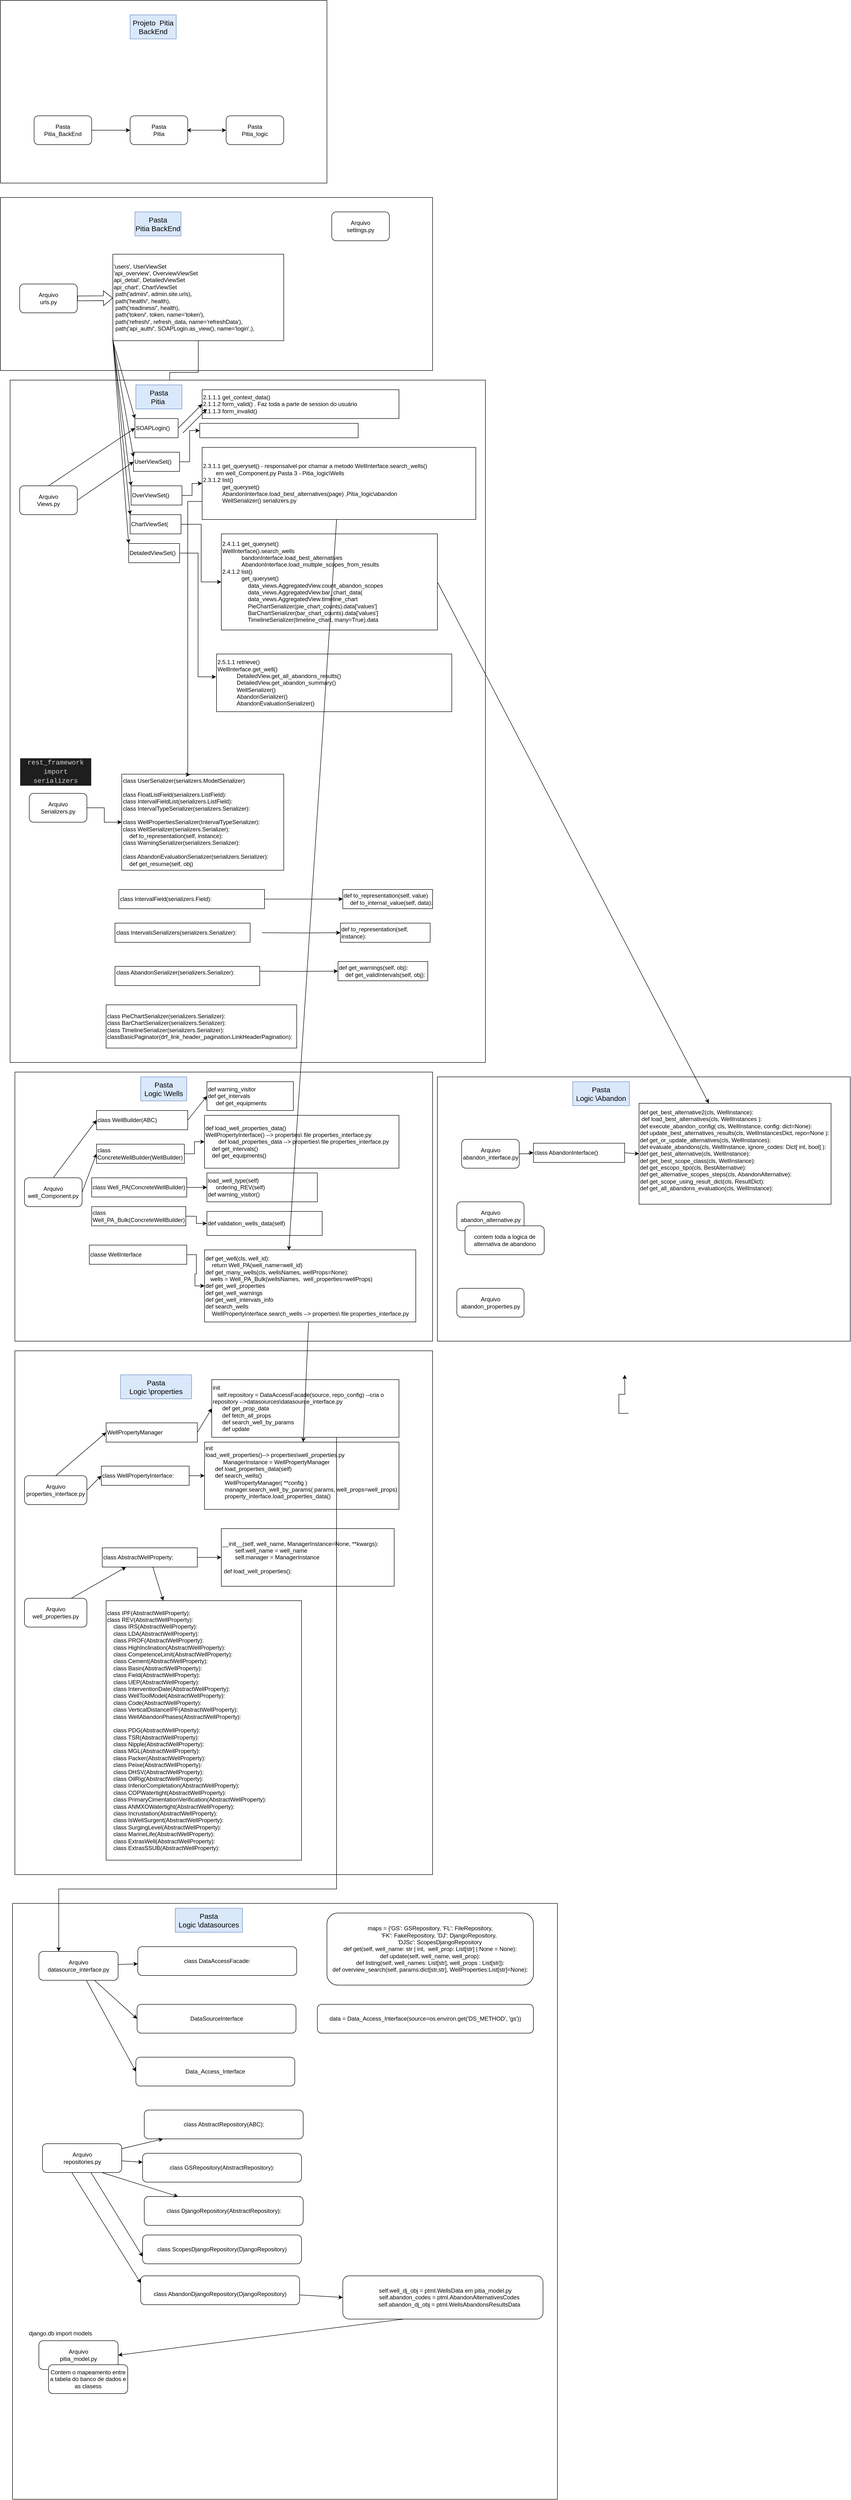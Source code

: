 <mxfile version="22.0.4" type="github">
  <diagram name="Página-1" id="M4AG1U2UbQ92fK8j8NIL">
    <mxGraphModel dx="2123" dy="2303" grid="1" gridSize="10" guides="1" tooltips="1" connect="1" arrows="1" fold="1" page="1" pageScale="1" pageWidth="827" pageHeight="1169" math="0" shadow="0">
      <root>
        <mxCell id="0" />
        <mxCell id="1" parent="0" />
        <mxCell id="9rqynmllx5_fteItaD3S-75" value="" style="rounded=0;whiteSpace=wrap;html=1;" parent="1" vertex="1">
          <mxGeometry x="60" y="370" width="900" height="360" as="geometry" />
        </mxCell>
        <mxCell id="9rqynmllx5_fteItaD3S-1" value="" style="rounded=0;whiteSpace=wrap;html=1;" parent="1" vertex="1">
          <mxGeometry x="60" y="-40" width="680" height="380" as="geometry" />
        </mxCell>
        <mxCell id="9rqynmllx5_fteItaD3S-13" value="" style="edgeStyle=orthogonalEdgeStyle;rounded=0;orthogonalLoop=1;jettySize=auto;html=1;" parent="1" source="9rqynmllx5_fteItaD3S-2" target="9rqynmllx5_fteItaD3S-12" edge="1">
          <mxGeometry relative="1" as="geometry" />
        </mxCell>
        <mxCell id="9rqynmllx5_fteItaD3S-2" value="Pasta &lt;br&gt;Pitia_BackEnd" style="rounded=1;whiteSpace=wrap;html=1;" parent="1" vertex="1">
          <mxGeometry x="130" y="200" width="120" height="60" as="geometry" />
        </mxCell>
        <mxCell id="9rqynmllx5_fteItaD3S-4" value="Pasta&lt;br&gt;Pitia_logic" style="rounded=1;whiteSpace=wrap;html=1;" parent="1" vertex="1">
          <mxGeometry x="530" y="200" width="120" height="60" as="geometry" />
        </mxCell>
        <mxCell id="9rqynmllx5_fteItaD3S-7" value="" style="endArrow=classic;startArrow=classic;html=1;rounded=0;" parent="1" edge="1">
          <mxGeometry width="50" height="50" relative="1" as="geometry">
            <mxPoint x="448" y="230" as="sourcePoint" />
            <mxPoint x="530" y="230" as="targetPoint" />
            <Array as="points">
              <mxPoint x="530" y="230" />
            </Array>
          </mxGeometry>
        </mxCell>
        <mxCell id="9rqynmllx5_fteItaD3S-8" value="Projeto&amp;nbsp; Pitia BackEnd" style="text;html=1;strokeColor=#6c8ebf;fillColor=#dae8fc;align=center;verticalAlign=middle;whiteSpace=wrap;rounded=0;fontSize=15;" parent="1" vertex="1">
          <mxGeometry x="330" y="-10" width="96" height="50" as="geometry" />
        </mxCell>
        <mxCell id="9rqynmllx5_fteItaD3S-12" value="Pasta &lt;br&gt;Pitia" style="rounded=1;whiteSpace=wrap;html=1;" parent="1" vertex="1">
          <mxGeometry x="330" y="200" width="120" height="60" as="geometry" />
        </mxCell>
        <mxCell id="9rqynmllx5_fteItaD3S-15" value="Pasta&lt;br&gt;Pitia BackEnd" style="text;html=1;strokeColor=#6c8ebf;fillColor=#dae8fc;align=center;verticalAlign=middle;whiteSpace=wrap;rounded=0;fontSize=15;" parent="1" vertex="1">
          <mxGeometry x="340" y="400" width="96" height="50" as="geometry" />
        </mxCell>
        <mxCell id="9rqynmllx5_fteItaD3S-16" value="Arquivo&lt;br&gt;urls.py" style="rounded=1;whiteSpace=wrap;html=1;" parent="1" vertex="1">
          <mxGeometry x="100" y="550" width="120" height="60" as="geometry" />
        </mxCell>
        <mxCell id="9rqynmllx5_fteItaD3S-17" value="&lt;div&gt;&#39;users&#39;, UserViewSet&lt;/div&gt;&lt;div&gt;&lt;span style=&quot;background-color: initial;&quot;&gt;&#39;api_overview&#39;, OverviewViewSet&lt;/span&gt;&lt;br&gt;&lt;/div&gt;&lt;div&gt;api_detail&#39;, DetailedViewSet&lt;/div&gt;&lt;div&gt;api_chart&#39;, ChartViewSet&lt;/div&gt;&lt;div&gt;&lt;div&gt;&amp;nbsp;path(&#39;admin/&#39;, admin.site.urls),&lt;/div&gt;&lt;div&gt;&amp;nbsp;path(&#39;health/&#39;, health),&lt;/div&gt;&lt;div&gt;&amp;nbsp;path(&#39;readiness/&#39;, health),&lt;/div&gt;&lt;div&gt;&amp;nbsp;path(&#39;token/&#39;, token, name=&#39;token&#39;),&lt;/div&gt;&lt;div&gt;&amp;nbsp;path(&#39;refresh/&#39;, refresh_data, name=&#39;refreshData&#39;),&lt;/div&gt;&lt;div&gt;&amp;nbsp;path(&#39;api_auth/&#39;, SOAPLogin.as_view(), name=&#39;login&#39;,),&lt;/div&gt;&lt;/div&gt;" style="rounded=0;whiteSpace=wrap;html=1;align=left;spacingTop=0;" parent="1" vertex="1">
          <mxGeometry x="294" y="488" width="356" height="180" as="geometry" />
        </mxCell>
        <mxCell id="9rqynmllx5_fteItaD3S-18" value="" style="shape=flexArrow;endArrow=classic;html=1;rounded=0;exitX=1;exitY=0.5;exitDx=0;exitDy=0;" parent="1" source="9rqynmllx5_fteItaD3S-16" target="9rqynmllx5_fteItaD3S-17" edge="1">
          <mxGeometry width="50" height="50" relative="1" as="geometry">
            <mxPoint x="380" y="400" as="sourcePoint" />
            <mxPoint x="430" y="350" as="targetPoint" />
          </mxGeometry>
        </mxCell>
        <mxCell id="9rqynmllx5_fteItaD3S-20" value="Arquivo&lt;br&gt;settings.py" style="rounded=1;whiteSpace=wrap;html=1;" parent="1" vertex="1">
          <mxGeometry x="750" y="400" width="120" height="60" as="geometry" />
        </mxCell>
        <mxCell id="9rqynmllx5_fteItaD3S-21" value="Frameword Django" style="text;html=1;strokeColor=none;fillColor=none;align=center;verticalAlign=middle;whiteSpace=wrap;rounded=0;" parent="1" vertex="1">
          <mxGeometry x="110" y="770" width="60" height="30" as="geometry" />
        </mxCell>
        <mxCell id="9rqynmllx5_fteItaD3S-22" value="" style="edgeStyle=orthogonalEdgeStyle;rounded=0;orthogonalLoop=1;jettySize=auto;html=1;" parent="1" source="9rqynmllx5_fteItaD3S-17" edge="1">
          <mxGeometry relative="1" as="geometry">
            <mxPoint x="260" y="240" as="sourcePoint" />
            <mxPoint x="412" y="800" as="targetPoint" />
          </mxGeometry>
        </mxCell>
        <mxCell id="9rqynmllx5_fteItaD3S-23" value="" style="rounded=0;whiteSpace=wrap;html=1;" parent="1" vertex="1">
          <mxGeometry x="80" y="750" width="990" height="1420" as="geometry" />
        </mxCell>
        <mxCell id="9rqynmllx5_fteItaD3S-24" value="Pasta&lt;br&gt;Pitia&amp;nbsp;" style="text;html=1;strokeColor=#6c8ebf;fillColor=#dae8fc;align=center;verticalAlign=middle;whiteSpace=wrap;rounded=0;fontSize=15;" parent="1" vertex="1">
          <mxGeometry x="342" y="760" width="96" height="50" as="geometry" />
        </mxCell>
        <mxCell id="9rqynmllx5_fteItaD3S-25" value="Arquivo&lt;br&gt;Views.py" style="rounded=1;whiteSpace=wrap;html=1;" parent="1" vertex="1">
          <mxGeometry x="100" y="970" width="120" height="60" as="geometry" />
        </mxCell>
        <mxCell id="9rqynmllx5_fteItaD3S-26" value="SOAPLogin()" style="rounded=0;whiteSpace=wrap;html=1;align=left;spacingTop=0;" parent="1" vertex="1">
          <mxGeometry x="340" y="830" width="90" height="40" as="geometry" />
        </mxCell>
        <mxCell id="9rqynmllx5_fteItaD3S-28" value="&lt;div&gt;2.1.1.1 get_context_data()&lt;/div&gt;&lt;div&gt;2.1.1.2 form_valid() . Faz toda a parte de session do usuário&lt;span style=&quot;&quot;&gt;&lt;/span&gt;&lt;/div&gt;&lt;div&gt;&lt;span style=&quot;&quot;&gt;2.1.1.3 form_invalid()&lt;/span&gt;&lt;/div&gt;" style="rounded=0;whiteSpace=wrap;html=1;align=left;spacingTop=0;" parent="1" vertex="1">
          <mxGeometry x="480" y="770" width="410" height="60" as="geometry" />
        </mxCell>
        <mxCell id="9rqynmllx5_fteItaD3S-29" value="" style="endArrow=classic;html=1;rounded=0;entryX=0;entryY=0.5;entryDx=0;entryDy=0;exitX=0.5;exitY=0;exitDx=0;exitDy=0;" parent="1" source="9rqynmllx5_fteItaD3S-25" target="9rqynmllx5_fteItaD3S-26" edge="1">
          <mxGeometry width="50" height="50" relative="1" as="geometry">
            <mxPoint x="200" y="980" as="sourcePoint" />
            <mxPoint x="250" y="930" as="targetPoint" />
          </mxGeometry>
        </mxCell>
        <mxCell id="9rqynmllx5_fteItaD3S-30" value="" style="endArrow=classic;html=1;rounded=0;entryX=0;entryY=0.5;entryDx=0;entryDy=0;exitX=1;exitY=0.5;exitDx=0;exitDy=0;" parent="1" source="9rqynmllx5_fteItaD3S-26" target="9rqynmllx5_fteItaD3S-28" edge="1">
          <mxGeometry width="50" height="50" relative="1" as="geometry">
            <mxPoint x="210" y="990" as="sourcePoint" />
            <mxPoint x="320" y="930" as="targetPoint" />
          </mxGeometry>
        </mxCell>
        <mxCell id="9rqynmllx5_fteItaD3S-39" value="" style="edgeStyle=orthogonalEdgeStyle;rounded=0;orthogonalLoop=1;jettySize=auto;html=1;entryX=0;entryY=0.5;entryDx=0;entryDy=0;" parent="1" source="9rqynmllx5_fteItaD3S-35" target="9rqynmllx5_fteItaD3S-44" edge="1">
          <mxGeometry relative="1" as="geometry">
            <mxPoint x="426" y="990" as="targetPoint" />
            <Array as="points" />
          </mxGeometry>
        </mxCell>
        <mxCell id="9rqynmllx5_fteItaD3S-35" value="UserViewSet()" style="rounded=0;whiteSpace=wrap;html=1;align=left;spacingTop=0;" parent="1" vertex="1">
          <mxGeometry x="337" y="900" width="96" height="40" as="geometry" />
        </mxCell>
        <mxCell id="9rqynmllx5_fteItaD3S-37" value="" style="endArrow=classic;html=1;rounded=0;exitX=1;exitY=0.5;exitDx=0;exitDy=0;entryX=0;entryY=0.5;entryDx=0;entryDy=0;" parent="1" source="9rqynmllx5_fteItaD3S-25" target="9rqynmllx5_fteItaD3S-35" edge="1">
          <mxGeometry width="50" height="50" relative="1" as="geometry">
            <mxPoint x="200" y="1050" as="sourcePoint" />
            <mxPoint x="310" y="990" as="targetPoint" />
          </mxGeometry>
        </mxCell>
        <mxCell id="9rqynmllx5_fteItaD3S-40" value="OverViewSet()" style="rounded=0;whiteSpace=wrap;html=1;align=left;spacingTop=0;" parent="1" vertex="1">
          <mxGeometry x="332" y="970" width="106" height="40" as="geometry" />
        </mxCell>
        <mxCell id="9rqynmllx5_fteItaD3S-41" value="ChartViewSet(" style="rounded=0;whiteSpace=wrap;html=1;align=left;spacingTop=0;" parent="1" vertex="1">
          <mxGeometry x="330" y="1030" width="106" height="40" as="geometry" />
        </mxCell>
        <mxCell id="9rqynmllx5_fteItaD3S-44" value="" style="rounded=0;whiteSpace=wrap;html=1;align=left;spacingTop=0;" parent="1" vertex="1">
          <mxGeometry x="475" y="840" width="330" height="30" as="geometry" />
        </mxCell>
        <mxCell id="9rqynmllx5_fteItaD3S-46" value="DetailedViewSet()" style="rounded=0;whiteSpace=wrap;html=1;align=left;spacingTop=0;" parent="1" vertex="1">
          <mxGeometry x="327" y="1090" width="106" height="40" as="geometry" />
        </mxCell>
        <mxCell id="9rqynmllx5_fteItaD3S-47" value="&lt;div&gt;2.3.1.1 get_queryset() - responsalvel por chamar&amp;nbsp;&lt;span style=&quot;background-color: initial;&quot;&gt;a metodo WellInterface.search_wells()&amp;nbsp;&lt;/span&gt;&lt;/div&gt;&lt;div&gt;&lt;span style=&quot;&quot;&gt;&lt;/span&gt;&lt;/div&gt;&lt;div&gt;&lt;span style=&quot;&quot;&gt;&lt;span style=&quot;&quot;&gt;&lt;span style=&quot;white-space: pre;&quot;&gt;&amp;nbsp;&amp;nbsp;&amp;nbsp;&amp;nbsp;&lt;/span&gt;&lt;span style=&quot;white-space: pre;&quot;&gt;&amp;nbsp;&amp;nbsp;&amp;nbsp;&amp;nbsp;&lt;/span&gt;&lt;/span&gt;em well_Component.py Pasta 3 - Pitia_logic\Wells&lt;/span&gt;&lt;/div&gt;&lt;div&gt;&lt;span style=&quot;&quot;&gt;2.3.1.2 list()&lt;/span&gt;&lt;/div&gt;&lt;div&gt;&lt;span style=&quot;&quot;&gt;&lt;span style=&quot;&quot;&gt;&lt;span style=&quot;white-space: pre;&quot;&gt;&amp;nbsp;&amp;nbsp;&amp;nbsp;&amp;nbsp;&lt;/span&gt;&lt;span style=&quot;white-space: pre;&quot;&gt;&amp;nbsp;&amp;nbsp;&amp;nbsp;&amp;nbsp;&lt;/span&gt;&lt;span style=&quot;white-space: pre;&quot;&gt;&amp;nbsp;&amp;nbsp;&amp;nbsp;&amp;nbsp;&lt;/span&gt;&lt;/span&gt;get_queryset()&lt;/span&gt;&lt;/div&gt;&lt;div&gt;&lt;span style=&quot;&quot;&gt;&lt;span style=&quot;&quot;&gt;&lt;span style=&quot;white-space: pre;&quot;&gt;&amp;nbsp;&amp;nbsp;&amp;nbsp;&amp;nbsp;&lt;/span&gt;&lt;span style=&quot;white-space: pre;&quot;&gt;&amp;nbsp;&amp;nbsp;&amp;nbsp;&amp;nbsp;&lt;/span&gt;&lt;span style=&quot;white-space: pre;&quot;&gt;&amp;nbsp;&amp;nbsp;&amp;nbsp;&amp;nbsp;&lt;/span&gt;&lt;/span&gt;AbandonInterface.load_best_alternatives(page) ,Pitia_logic\abandon&lt;/span&gt;&lt;/div&gt;&lt;div&gt;&lt;span style=&quot;&quot;&gt;&lt;span style=&quot;&quot;&gt;&lt;span style=&quot;white-space: pre;&quot;&gt;&amp;nbsp;&amp;nbsp;&amp;nbsp;&amp;nbsp;&lt;/span&gt;&lt;span style=&quot;white-space: pre;&quot;&gt;&amp;nbsp;&amp;nbsp;&amp;nbsp;&amp;nbsp;&lt;/span&gt;&lt;span style=&quot;white-space: pre;&quot;&gt;&amp;nbsp;&amp;nbsp;&amp;nbsp;&amp;nbsp;&lt;/span&gt;&lt;/span&gt;WellSerializer() serializers.py&lt;/span&gt;&lt;/div&gt;" style="rounded=0;whiteSpace=wrap;html=1;align=left;spacingTop=0;" parent="1" vertex="1">
          <mxGeometry x="480" y="890" width="570" height="150" as="geometry" />
        </mxCell>
        <mxCell id="9rqynmllx5_fteItaD3S-49" value="&lt;div&gt;2.4.1.1 get_queryset()&lt;/div&gt;&lt;div&gt;WellInterface().search_wells&lt;span style=&quot;&quot;&gt;&lt;/span&gt;&lt;/div&gt;&lt;div&gt;&lt;span style=&quot;&quot;&gt;&lt;span style=&quot;&quot;&gt;&lt;span style=&quot;white-space: pre;&quot;&gt;&amp;nbsp;&amp;nbsp;&amp;nbsp;&amp;nbsp;&lt;/span&gt;&lt;span style=&quot;white-space: pre;&quot;&gt;&amp;nbsp;&amp;nbsp;&amp;nbsp;&amp;nbsp;&lt;/span&gt;&lt;span style=&quot;white-space: pre;&quot;&gt;&amp;nbsp;&amp;nbsp;&amp;nbsp;&amp;nbsp;&lt;/span&gt;&lt;/span&gt;bandonInterface.load_best_alternatives&lt;/span&gt;&lt;/div&gt;&lt;div&gt;&lt;span style=&quot;&quot;&gt;&lt;span style=&quot;&quot;&gt;&lt;span style=&quot;white-space: pre;&quot;&gt;&amp;nbsp;&amp;nbsp;&amp;nbsp;&amp;nbsp;&lt;/span&gt;&lt;span style=&quot;white-space: pre;&quot;&gt;&amp;nbsp;&amp;nbsp;&amp;nbsp;&amp;nbsp;&lt;/span&gt;&lt;span style=&quot;white-space: pre;&quot;&gt;&amp;nbsp;&amp;nbsp;&amp;nbsp;&amp;nbsp;&lt;/span&gt;&lt;/span&gt;AbandonInterface.load_multiple_scopes_from_results&lt;/span&gt;&lt;/div&gt;&lt;div&gt;&lt;span style=&quot;&quot;&gt;2.4.1.2 list()&lt;/span&gt;&lt;/div&gt;&lt;div&gt;&lt;span style=&quot;&quot;&gt;&lt;span style=&quot;&quot;&gt;&lt;span style=&quot;white-space: pre;&quot;&gt;&amp;nbsp;&amp;nbsp;&amp;nbsp;&amp;nbsp;&lt;/span&gt;&lt;span style=&quot;white-space: pre;&quot;&gt;&amp;nbsp;&amp;nbsp;&amp;nbsp;&amp;nbsp;&lt;/span&gt;&lt;span style=&quot;white-space: pre;&quot;&gt;&amp;nbsp;&amp;nbsp;&amp;nbsp;&amp;nbsp;&lt;/span&gt;&lt;/span&gt;get_queryset()&lt;/span&gt;&lt;/div&gt;&lt;div&gt;&lt;span style=&quot;&quot;&gt;&lt;span style=&quot;&quot;&gt;&lt;span style=&quot;white-space: pre;&quot;&gt;&amp;nbsp;&amp;nbsp;&amp;nbsp;&amp;nbsp;&lt;/span&gt;&lt;span style=&quot;white-space: pre;&quot;&gt;&amp;nbsp;&amp;nbsp;&amp;nbsp;&amp;nbsp;&lt;/span&gt;&lt;span style=&quot;white-space: pre;&quot;&gt;&amp;nbsp;&amp;nbsp;&amp;nbsp;&amp;nbsp;&lt;/span&gt;&lt;span style=&quot;white-space: pre;&quot;&gt;&amp;nbsp;&amp;nbsp;&amp;nbsp;&amp;nbsp;&lt;/span&gt;&lt;/span&gt;data_views.AggregatedView.count_abandon_scopes&lt;/span&gt;&lt;/div&gt;&lt;div&gt;&lt;span style=&quot;&quot;&gt;&lt;span style=&quot;&quot;&gt;&lt;span style=&quot;white-space: pre;&quot;&gt;&amp;nbsp;&amp;nbsp;&amp;nbsp;&amp;nbsp;&lt;/span&gt;&lt;span style=&quot;white-space: pre;&quot;&gt;&amp;nbsp;&amp;nbsp;&amp;nbsp;&amp;nbsp;&lt;/span&gt;&lt;span style=&quot;white-space: pre;&quot;&gt;&amp;nbsp;&amp;nbsp;&amp;nbsp;&amp;nbsp;&lt;/span&gt;&lt;span style=&quot;white-space: pre;&quot;&gt;&amp;nbsp;&amp;nbsp;&amp;nbsp;&amp;nbsp;&lt;/span&gt;&lt;/span&gt;data_views.AggregatedView.bar_chart_data(&lt;/span&gt;&lt;/div&gt;&lt;div&gt;&lt;span style=&quot;&quot;&gt;&lt;span style=&quot;&quot;&gt;&lt;span style=&quot;white-space: pre;&quot;&gt;&amp;nbsp;&amp;nbsp;&amp;nbsp;&amp;nbsp;&lt;/span&gt;&lt;span style=&quot;white-space: pre;&quot;&gt;&amp;nbsp;&amp;nbsp;&amp;nbsp;&amp;nbsp;&lt;/span&gt;&lt;span style=&quot;white-space: pre;&quot;&gt;&amp;nbsp;&amp;nbsp;&amp;nbsp;&amp;nbsp;&lt;/span&gt;&lt;span style=&quot;white-space: pre;&quot;&gt;&amp;nbsp;&amp;nbsp;&amp;nbsp;&amp;nbsp;&lt;/span&gt;&lt;/span&gt;data_views.AggregatedView.timeline_chart&lt;span style=&quot;&quot;&gt;&lt;span style=&quot;white-space: pre;&quot;&gt;&amp;nbsp;&amp;nbsp;&amp;nbsp;&amp;nbsp;&lt;/span&gt;&lt;/span&gt;&lt;/span&gt;&lt;/div&gt;&lt;div&gt;&lt;span style=&quot;&quot;&gt;&lt;span style=&quot;&quot;&gt;&lt;span style=&quot;white-space: pre;&quot;&gt;&amp;nbsp;&amp;nbsp;&amp;nbsp;&amp;nbsp;&lt;/span&gt;&lt;span style=&quot;white-space: pre;&quot;&gt;&amp;nbsp;&amp;nbsp;&amp;nbsp;&amp;nbsp;&lt;/span&gt;&lt;span style=&quot;white-space: pre;&quot;&gt;&amp;nbsp;&amp;nbsp;&amp;nbsp;&amp;nbsp;&lt;/span&gt;&lt;span style=&quot;white-space: pre;&quot;&gt;&amp;nbsp;&amp;nbsp;&amp;nbsp;&amp;nbsp;&lt;/span&gt;&lt;/span&gt;PieChartSerializer(pie_chart_counts).data[&#39;values&#39;]&lt;/span&gt;&lt;/div&gt;&lt;div&gt;&lt;span style=&quot;&quot;&gt;&lt;span style=&quot;&quot;&gt;&lt;span style=&quot;white-space: pre;&quot;&gt;&amp;nbsp;&amp;nbsp;&amp;nbsp;&amp;nbsp;&lt;/span&gt;&lt;span style=&quot;white-space: pre;&quot;&gt;&amp;nbsp;&amp;nbsp;&amp;nbsp;&amp;nbsp;&lt;/span&gt;&lt;span style=&quot;white-space: pre;&quot;&gt;&amp;nbsp;&amp;nbsp;&amp;nbsp;&amp;nbsp;&lt;/span&gt;&lt;span style=&quot;white-space: pre;&quot;&gt;&amp;nbsp;&amp;nbsp;&amp;nbsp;&amp;nbsp;&lt;/span&gt;&lt;/span&gt;BarChartSerializer(bar_chart_counts).data[&#39;values&#39;]&lt;/span&gt;&lt;/div&gt;&lt;div&gt;&lt;span style=&quot;&quot;&gt;&lt;span style=&quot;&quot;&gt;&lt;span style=&quot;white-space: pre;&quot;&gt;&amp;nbsp;&amp;nbsp;&amp;nbsp;&amp;nbsp;&lt;/span&gt;&lt;span style=&quot;white-space: pre;&quot;&gt;&amp;nbsp;&amp;nbsp;&amp;nbsp;&amp;nbsp;&lt;/span&gt;&lt;span style=&quot;white-space: pre;&quot;&gt;&amp;nbsp;&amp;nbsp;&amp;nbsp;&amp;nbsp;&lt;/span&gt;&lt;span style=&quot;white-space: pre;&quot;&gt;&amp;nbsp;&amp;nbsp;&amp;nbsp;&amp;nbsp;&lt;/span&gt;&lt;/span&gt;TimelineSerializer(timeline_chart, many=True).data&lt;/span&gt;&lt;/div&gt;" style="rounded=0;whiteSpace=wrap;html=1;align=left;spacingTop=0;" parent="1" vertex="1">
          <mxGeometry x="520" y="1070" width="450" height="200" as="geometry" />
        </mxCell>
        <mxCell id="9rqynmllx5_fteItaD3S-50" value="&lt;div&gt;2.5.1.1 retrieve()&lt;/div&gt;&lt;div&gt;WellInterface.get_well()&lt;span style=&quot;&quot;&gt;&lt;/span&gt;&lt;/div&gt;&lt;div&gt;&lt;span style=&quot;&quot;&gt;&lt;span style=&quot;&quot;&gt;&lt;span style=&quot;white-space: pre;&quot;&gt;&amp;nbsp;&amp;nbsp;&amp;nbsp;&amp;nbsp;&lt;/span&gt;&lt;span style=&quot;white-space: pre;&quot;&gt;&amp;nbsp;&amp;nbsp;&amp;nbsp;&amp;nbsp;&lt;/span&gt;&lt;span style=&quot;white-space: pre;&quot;&gt;&amp;nbsp;&amp;nbsp;&amp;nbsp;&amp;nbsp;&lt;/span&gt;&lt;/span&gt;DetailedView.get_all_abandons_results()&lt;/span&gt;&lt;/div&gt;&lt;div&gt;&lt;span style=&quot;&quot;&gt;&lt;span style=&quot;&quot;&gt;&lt;span style=&quot;white-space: pre;&quot;&gt;&amp;nbsp;&amp;nbsp;&amp;nbsp;&amp;nbsp;&lt;/span&gt;&lt;span style=&quot;white-space: pre;&quot;&gt;&amp;nbsp;&amp;nbsp;&amp;nbsp;&amp;nbsp;&lt;/span&gt;&lt;span style=&quot;white-space: pre;&quot;&gt;&amp;nbsp;&amp;nbsp;&amp;nbsp;&amp;nbsp;&lt;/span&gt;&lt;/span&gt;DetailedView.get_abandon_summary()&lt;/span&gt;&lt;/div&gt;&lt;div&gt;&lt;span style=&quot;&quot;&gt;&lt;span style=&quot;&quot;&gt;&lt;span style=&quot;white-space: pre;&quot;&gt;&amp;nbsp;&amp;nbsp;&amp;nbsp;&amp;nbsp;&lt;/span&gt;&lt;span style=&quot;white-space: pre;&quot;&gt;&amp;nbsp;&amp;nbsp;&amp;nbsp;&amp;nbsp;&lt;/span&gt;&lt;span style=&quot;white-space: pre;&quot;&gt;&amp;nbsp;&amp;nbsp;&amp;nbsp;&amp;nbsp;&lt;/span&gt;&lt;/span&gt;WellSerializer()&lt;/span&gt;&lt;/div&gt;&lt;div&gt;&lt;span style=&quot;&quot;&gt;&lt;span style=&quot;&quot;&gt;&lt;span style=&quot;white-space: pre;&quot;&gt;&amp;nbsp;&amp;nbsp;&amp;nbsp;&amp;nbsp;&lt;/span&gt;&lt;span style=&quot;white-space: pre;&quot;&gt;&amp;nbsp;&amp;nbsp;&amp;nbsp;&amp;nbsp;&lt;/span&gt;&lt;span style=&quot;white-space: pre;&quot;&gt;&amp;nbsp;&amp;nbsp;&amp;nbsp;&amp;nbsp;&lt;/span&gt;&lt;/span&gt;AbandonSerializer()&lt;/span&gt;&lt;/div&gt;&lt;div&gt;&lt;span style=&quot;&quot;&gt;&lt;span style=&quot;&quot;&gt;&lt;span style=&quot;white-space: pre;&quot;&gt;&amp;nbsp;&amp;nbsp;&amp;nbsp;&amp;nbsp;&lt;/span&gt;&lt;span style=&quot;white-space: pre;&quot;&gt;&amp;nbsp;&amp;nbsp;&amp;nbsp;&amp;nbsp;&lt;/span&gt;&lt;span style=&quot;white-space: pre;&quot;&gt;&amp;nbsp;&amp;nbsp;&amp;nbsp;&amp;nbsp;&lt;/span&gt;&lt;/span&gt;AbandonEvaluationSerializer()&lt;/span&gt;&lt;/div&gt;" style="rounded=0;whiteSpace=wrap;html=1;align=left;spacingTop=0;" parent="1" vertex="1">
          <mxGeometry x="510" y="1320" width="490" height="120" as="geometry" />
        </mxCell>
        <mxCell id="9rqynmllx5_fteItaD3S-51" value="" style="edgeStyle=orthogonalEdgeStyle;rounded=0;orthogonalLoop=1;jettySize=auto;html=1;entryX=0;entryY=0.5;entryDx=0;entryDy=0;" parent="1" source="9rqynmllx5_fteItaD3S-40" target="9rqynmllx5_fteItaD3S-47" edge="1">
          <mxGeometry relative="1" as="geometry">
            <mxPoint x="443" y="930" as="sourcePoint" />
            <mxPoint x="490" y="960" as="targetPoint" />
            <Array as="points" />
          </mxGeometry>
        </mxCell>
        <mxCell id="9rqynmllx5_fteItaD3S-52" value="" style="edgeStyle=orthogonalEdgeStyle;rounded=0;orthogonalLoop=1;jettySize=auto;html=1;" parent="1" source="9rqynmllx5_fteItaD3S-41" target="9rqynmllx5_fteItaD3S-49" edge="1">
          <mxGeometry relative="1" as="geometry">
            <mxPoint x="448" y="1000" as="sourcePoint" />
            <mxPoint x="490" y="970" as="targetPoint" />
            <Array as="points" />
          </mxGeometry>
        </mxCell>
        <mxCell id="9rqynmllx5_fteItaD3S-53" value="" style="edgeStyle=orthogonalEdgeStyle;rounded=0;orthogonalLoop=1;jettySize=auto;html=1;exitX=1;exitY=0.5;exitDx=0;exitDy=0;entryX=-0.002;entryY=0.396;entryDx=0;entryDy=0;entryPerimeter=0;" parent="1" source="9rqynmllx5_fteItaD3S-46" edge="1" target="9rqynmllx5_fteItaD3S-50">
          <mxGeometry relative="1" as="geometry">
            <mxPoint x="446" y="1060" as="sourcePoint" />
            <mxPoint x="450" y="1370" as="targetPoint" />
            <Array as="points" />
          </mxGeometry>
        </mxCell>
        <mxCell id="9rqynmllx5_fteItaD3S-55" value="" style="rounded=0;whiteSpace=wrap;html=1;" parent="1" vertex="1">
          <mxGeometry x="90" y="2190" width="870" height="560" as="geometry" />
        </mxCell>
        <mxCell id="9rqynmllx5_fteItaD3S-56" value="Pasta&lt;br&gt;Logic \Wells" style="text;html=1;strokeColor=#6c8ebf;fillColor=#dae8fc;align=center;verticalAlign=middle;whiteSpace=wrap;rounded=0;fontSize=15;" parent="1" vertex="1">
          <mxGeometry x="352" y="2200" width="96" height="50" as="geometry" />
        </mxCell>
        <mxCell id="9rqynmllx5_fteItaD3S-57" value="Arquivo&lt;br&gt;well_Component.py" style="rounded=1;whiteSpace=wrap;html=1;" parent="1" vertex="1">
          <mxGeometry x="110" y="2410" width="120" height="60" as="geometry" />
        </mxCell>
        <mxCell id="9rqynmllx5_fteItaD3S-58" value="class WellBuilder(ABC)" style="rounded=0;whiteSpace=wrap;html=1;align=left;spacingTop=0;" parent="1" vertex="1">
          <mxGeometry x="260" y="2270" width="190" height="40" as="geometry" />
        </mxCell>
        <mxCell id="9rqynmllx5_fteItaD3S-59" value="&lt;div&gt;def warning_visitor&lt;/div&gt;&lt;div&gt; def get_intervals&lt;span style=&quot;&quot;&gt;&lt;/span&gt;&lt;/div&gt;&lt;div&gt;&lt;span style=&quot;&quot;&gt;&lt;span style=&quot;&quot;&gt;&lt;span style=&quot;white-space: pre;&quot;&gt;&amp;nbsp;&amp;nbsp;&amp;nbsp;&amp;nbsp;&lt;/span&gt;&lt;/span&gt; def get_equipments&lt;/span&gt;&lt;/div&gt;" style="rounded=0;whiteSpace=wrap;html=1;align=left;spacingTop=0;" parent="1" vertex="1">
          <mxGeometry x="490" y="2210" width="180" height="60" as="geometry" />
        </mxCell>
        <mxCell id="9rqynmllx5_fteItaD3S-60" value="" style="endArrow=classic;html=1;rounded=0;entryX=0;entryY=0.5;entryDx=0;entryDy=0;exitX=0.5;exitY=0;exitDx=0;exitDy=0;" parent="1" source="9rqynmllx5_fteItaD3S-57" target="9rqynmllx5_fteItaD3S-58" edge="1">
          <mxGeometry width="50" height="50" relative="1" as="geometry">
            <mxPoint x="210" y="2420" as="sourcePoint" />
            <mxPoint x="260" y="2370" as="targetPoint" />
          </mxGeometry>
        </mxCell>
        <mxCell id="9rqynmllx5_fteItaD3S-61" value="" style="endArrow=classic;html=1;rounded=0;entryX=0;entryY=0.5;entryDx=0;entryDy=0;exitX=1;exitY=0.5;exitDx=0;exitDy=0;" parent="1" source="9rqynmllx5_fteItaD3S-58" target="9rqynmllx5_fteItaD3S-59" edge="1">
          <mxGeometry width="50" height="50" relative="1" as="geometry">
            <mxPoint x="220" y="2430" as="sourcePoint" />
            <mxPoint x="330" y="2370" as="targetPoint" />
          </mxGeometry>
        </mxCell>
        <mxCell id="9rqynmllx5_fteItaD3S-62" value="" style="edgeStyle=orthogonalEdgeStyle;rounded=0;orthogonalLoop=1;jettySize=auto;html=1;entryX=0;entryY=0.5;entryDx=0;entryDy=0;" parent="1" source="9rqynmllx5_fteItaD3S-63" target="9rqynmllx5_fteItaD3S-67" edge="1">
          <mxGeometry relative="1" as="geometry">
            <mxPoint x="436" y="2430" as="targetPoint" />
            <Array as="points" />
          </mxGeometry>
        </mxCell>
        <mxCell id="9rqynmllx5_fteItaD3S-63" value="class ConcreteWellBuilder(WellBuilder)" style="rounded=0;whiteSpace=wrap;html=1;align=left;spacingTop=0;" parent="1" vertex="1">
          <mxGeometry x="260" y="2340" width="183" height="40" as="geometry" />
        </mxCell>
        <mxCell id="9rqynmllx5_fteItaD3S-64" value="" style="endArrow=classic;html=1;rounded=0;exitX=1;exitY=0.5;exitDx=0;exitDy=0;entryX=0;entryY=0.5;entryDx=0;entryDy=0;" parent="1" source="9rqynmllx5_fteItaD3S-57" target="9rqynmllx5_fteItaD3S-63" edge="1">
          <mxGeometry width="50" height="50" relative="1" as="geometry">
            <mxPoint x="210" y="2490" as="sourcePoint" />
            <mxPoint x="320" y="2430" as="targetPoint" />
          </mxGeometry>
        </mxCell>
        <mxCell id="9rqynmllx5_fteItaD3S-65" value="class Well_PA(ConcreteWellBuilder)" style="rounded=0;whiteSpace=wrap;html=1;align=left;spacingTop=0;" parent="1" vertex="1">
          <mxGeometry x="250" y="2410" width="198" height="40" as="geometry" />
        </mxCell>
        <mxCell id="9rqynmllx5_fteItaD3S-66" value="class Well_PA_Bulk(ConcreteWellBuilder)" style="rounded=0;whiteSpace=wrap;html=1;align=left;spacingTop=0;" parent="1" vertex="1">
          <mxGeometry x="250" y="2470" width="196" height="40" as="geometry" />
        </mxCell>
        <mxCell id="9rqynmllx5_fteItaD3S-67" value="&lt;div&gt;def load_well_properties_data()&lt;/div&gt;&lt;div&gt;WellPropertyInterface() --&amp;gt; properties\ file properties_interface.py&lt;span style=&quot;&quot;&gt;&lt;/span&gt;&lt;/div&gt;&lt;div&gt;&lt;span style=&quot;&quot;&gt;&lt;span style=&quot;&quot;&gt;&lt;span style=&quot;white-space: pre;&quot;&gt;&amp;nbsp;&amp;nbsp;&amp;nbsp;&amp;nbsp;&lt;/span&gt;&lt;span style=&quot;white-space: pre;&quot;&gt;&amp;nbsp;&amp;nbsp;&amp;nbsp;&amp;nbsp;&lt;/span&gt;&lt;/span&gt;def load_properties_data --&amp;gt; properties\ file properties_interface.py&lt;/span&gt;&lt;/div&gt;&lt;div&gt;&lt;span style=&quot;&quot;&gt;&lt;span style=&quot;&quot;&gt;&lt;span style=&quot;white-space: pre;&quot;&gt;&amp;nbsp;&amp;nbsp;&amp;nbsp;&amp;nbsp;&lt;/span&gt;&lt;/span&gt;def get_intervals()&lt;/span&gt;&lt;/div&gt;&lt;div&gt;&lt;span style=&quot;&quot;&gt;&lt;span style=&quot;&quot;&gt;&lt;span style=&quot;white-space: pre;&quot;&gt;&amp;nbsp;&amp;nbsp;&amp;nbsp;&amp;nbsp;&lt;/span&gt;&lt;/span&gt;def get_equipments()&lt;/span&gt;&lt;/div&gt;" style="rounded=0;whiteSpace=wrap;html=1;align=left;spacingTop=0;" parent="1" vertex="1">
          <mxGeometry x="485" y="2280" width="405" height="110" as="geometry" />
        </mxCell>
        <mxCell id="9rqynmllx5_fteItaD3S-68" value="classe WellInterface" style="rounded=0;whiteSpace=wrap;html=1;align=left;spacingTop=0;" parent="1" vertex="1">
          <mxGeometry x="245" y="2550" width="203" height="40" as="geometry" />
        </mxCell>
        <mxCell id="9rqynmllx5_fteItaD3S-69" value="&lt;div&gt;load_well_type(self)&lt;/div&gt;&lt;div&gt;&amp;nbsp; &amp;nbsp; &amp;nbsp;ordering_REV(self)&lt;/div&gt;&lt;div&gt; def warning_visitor()&lt;span style=&quot;&quot;&gt;&lt;/span&gt;&lt;/div&gt;" style="rounded=0;whiteSpace=wrap;html=1;align=left;spacingTop=0;" parent="1" vertex="1">
          <mxGeometry x="490" y="2400" width="230" height="60" as="geometry" />
        </mxCell>
        <mxCell id="9rqynmllx5_fteItaD3S-70" value="def validation_wells_data(self)&amp;nbsp;" style="rounded=0;whiteSpace=wrap;html=1;align=left;spacingTop=0;" parent="1" vertex="1">
          <mxGeometry x="490" y="2480" width="240" height="50" as="geometry" />
        </mxCell>
        <mxCell id="9rqynmllx5_fteItaD3S-71" value="&lt;div&gt;def get_well(cls, well_id):&lt;/div&gt;&lt;div&gt;&amp;nbsp; &amp;nbsp; return Well_PA(well_name=well_id)&lt;/div&gt;&lt;div&gt; def get_many_wells(cls, wellsNames, wellProps=None):&lt;span style=&quot;&quot;&gt;&lt;/span&gt;&lt;/div&gt;&lt;div&gt;&amp;nbsp; &amp;nbsp;wells = Well_PA_Bulk(wellsNames,&amp;nbsp; well_properties=wellProps)&lt;/div&gt;&lt;div&gt;&lt;span style=&quot;&quot;&gt;def get_well_properties&lt;/span&gt;&lt;/div&gt;&lt;div&gt;&lt;span style=&quot;&quot;&gt;def get_well_warnings&lt;/span&gt;&lt;/div&gt;&lt;div&gt;&lt;span style=&quot;&quot;&gt;def get_well_intervals_info&lt;/span&gt;&lt;/div&gt;&lt;div&gt;&lt;span style=&quot;&quot;&gt;def search_wells&lt;/span&gt;&lt;/div&gt;&lt;div&gt;&lt;span style=&quot;&quot;&gt;&lt;span style=&quot;&quot;&gt;&lt;span style=&quot;white-space: pre;&quot;&gt;&amp;nbsp;&amp;nbsp;&amp;nbsp;&amp;nbsp;&lt;/span&gt;&lt;/span&gt;WellPropertyInterface.search_wells --&amp;gt; properties\ file properties_interface.py&lt;/span&gt;&lt;/div&gt;" style="rounded=0;whiteSpace=wrap;html=1;align=left;spacingTop=0;" parent="1" vertex="1">
          <mxGeometry x="485" y="2560" width="440" height="150" as="geometry" />
        </mxCell>
        <mxCell id="9rqynmllx5_fteItaD3S-72" value="" style="edgeStyle=orthogonalEdgeStyle;rounded=0;orthogonalLoop=1;jettySize=auto;html=1;entryX=0;entryY=0.5;entryDx=0;entryDy=0;" parent="1" source="9rqynmllx5_fteItaD3S-65" target="9rqynmllx5_fteItaD3S-69" edge="1">
          <mxGeometry relative="1" as="geometry">
            <mxPoint x="453" y="2370" as="sourcePoint" />
            <mxPoint x="500" y="2400" as="targetPoint" />
            <Array as="points" />
          </mxGeometry>
        </mxCell>
        <mxCell id="9rqynmllx5_fteItaD3S-73" value="" style="edgeStyle=orthogonalEdgeStyle;rounded=0;orthogonalLoop=1;jettySize=auto;html=1;" parent="1" source="9rqynmllx5_fteItaD3S-66" target="9rqynmllx5_fteItaD3S-70" edge="1">
          <mxGeometry relative="1" as="geometry">
            <mxPoint x="458" y="2440" as="sourcePoint" />
            <mxPoint x="500" y="2410" as="targetPoint" />
            <Array as="points" />
          </mxGeometry>
        </mxCell>
        <mxCell id="9rqynmllx5_fteItaD3S-74" value="" style="edgeStyle=orthogonalEdgeStyle;rounded=0;orthogonalLoop=1;jettySize=auto;html=1;exitX=1;exitY=0.5;exitDx=0;exitDy=0;entryX=0;entryY=0.5;entryDx=0;entryDy=0;" parent="1" source="9rqynmllx5_fteItaD3S-68" target="9rqynmllx5_fteItaD3S-71" edge="1">
          <mxGeometry relative="1" as="geometry">
            <mxPoint x="456" y="2500" as="sourcePoint" />
            <mxPoint x="460" y="2810" as="targetPoint" />
            <Array as="points" />
          </mxGeometry>
        </mxCell>
        <mxCell id="9rqynmllx5_fteItaD3S-78" value="" style="endArrow=classic;html=1;rounded=0;entryX=0.399;entryY=0.006;entryDx=0;entryDy=0;entryPerimeter=0;" parent="1" source="9rqynmllx5_fteItaD3S-47" target="9rqynmllx5_fteItaD3S-71" edge="1">
          <mxGeometry width="50" height="50" relative="1" as="geometry">
            <mxPoint x="470" y="1410" as="sourcePoint" />
            <mxPoint x="620" y="1530" as="targetPoint" />
          </mxGeometry>
        </mxCell>
        <mxCell id="9rqynmllx5_fteItaD3S-79" value="" style="rounded=0;whiteSpace=wrap;html=1;" parent="1" vertex="1">
          <mxGeometry x="90" y="2770" width="870" height="1090" as="geometry" />
        </mxCell>
        <mxCell id="9rqynmllx5_fteItaD3S-80" value="Pasta&lt;br&gt;Logic \properties" style="text;html=1;strokeColor=#6c8ebf;fillColor=#dae8fc;align=center;verticalAlign=middle;whiteSpace=wrap;rounded=0;fontSize=15;" parent="1" vertex="1">
          <mxGeometry x="310" y="2820" width="148" height="50" as="geometry" />
        </mxCell>
        <mxCell id="9rqynmllx5_fteItaD3S-81" value="Arquivo&lt;br&gt;properties_interface.py" style="rounded=1;whiteSpace=wrap;html=1;" parent="1" vertex="1">
          <mxGeometry x="110" y="3030" width="130" height="60" as="geometry" />
        </mxCell>
        <mxCell id="9rqynmllx5_fteItaD3S-82" value="WellPropertyManager" style="rounded=0;whiteSpace=wrap;html=1;align=left;spacingTop=0;" parent="1" vertex="1">
          <mxGeometry x="280" y="2920" width="190" height="40" as="geometry" />
        </mxCell>
        <mxCell id="9rqynmllx5_fteItaD3S-83" value="&lt;div&gt;init&lt;/div&gt;&lt;div&gt;&amp;nbsp; &amp;nbsp;self.repository = DataAccessFacade(source, repo_config) --cria o repository --&amp;gt;datasoiurces\datasource_interface.py&lt;span style=&quot;&quot;&gt;&lt;/span&gt;&lt;/div&gt;&lt;div&gt;&lt;span style=&quot;&quot;&gt;&lt;span style=&quot;&quot;&gt;&lt;span style=&quot;white-space: pre;&quot;&gt;&amp;nbsp;&amp;nbsp;&amp;nbsp;&amp;nbsp;&lt;/span&gt;&lt;/span&gt;&amp;nbsp; def get_prop_data&lt;/span&gt;&lt;/div&gt;&lt;div&gt;&lt;span style=&quot;&quot;&gt;&lt;span style=&quot;&quot;&gt;&lt;span style=&quot;white-space: pre;&quot;&gt;&amp;nbsp;&amp;nbsp;&amp;nbsp;&amp;nbsp;&lt;/span&gt;&lt;/span&gt;&amp;nbsp; def fetch_all_props&lt;/span&gt;&lt;/div&gt;&lt;div&gt;&lt;span style=&quot;&quot;&gt;&lt;span style=&quot;&quot;&gt;&lt;span style=&quot;white-space: pre;&quot;&gt;&amp;nbsp;&amp;nbsp;&amp;nbsp;&amp;nbsp;&lt;/span&gt;&lt;/span&gt;&amp;nbsp; def search_well_by_params&lt;/span&gt;&lt;/div&gt;&lt;div&gt;&lt;span style=&quot;&quot;&gt;&lt;span style=&quot;&quot;&gt;&lt;span style=&quot;white-space: pre;&quot;&gt;&amp;nbsp;&amp;nbsp;&amp;nbsp;&amp;nbsp;&lt;/span&gt;&lt;/span&gt;&amp;nbsp; def update&lt;/span&gt;&lt;/div&gt;" style="rounded=0;whiteSpace=wrap;html=1;align=left;spacingTop=0;" parent="1" vertex="1">
          <mxGeometry x="500" y="2830" width="390" height="120" as="geometry" />
        </mxCell>
        <mxCell id="9rqynmllx5_fteItaD3S-84" value="" style="endArrow=classic;html=1;rounded=0;entryX=0;entryY=0.5;entryDx=0;entryDy=0;exitX=0.5;exitY=0;exitDx=0;exitDy=0;" parent="1" source="9rqynmllx5_fteItaD3S-81" target="9rqynmllx5_fteItaD3S-82" edge="1">
          <mxGeometry width="50" height="50" relative="1" as="geometry">
            <mxPoint x="220" y="3040" as="sourcePoint" />
            <mxPoint x="270" y="2990" as="targetPoint" />
          </mxGeometry>
        </mxCell>
        <mxCell id="9rqynmllx5_fteItaD3S-85" value="" style="endArrow=classic;html=1;rounded=0;entryX=0;entryY=0.5;entryDx=0;entryDy=0;exitX=1;exitY=0.5;exitDx=0;exitDy=0;" parent="1" source="9rqynmllx5_fteItaD3S-82" target="9rqynmllx5_fteItaD3S-83" edge="1">
          <mxGeometry width="50" height="50" relative="1" as="geometry">
            <mxPoint x="230" y="3050" as="sourcePoint" />
            <mxPoint x="340" y="2990" as="targetPoint" />
          </mxGeometry>
        </mxCell>
        <mxCell id="9rqynmllx5_fteItaD3S-86" value="" style="edgeStyle=orthogonalEdgeStyle;rounded=0;orthogonalLoop=1;jettySize=auto;html=1;entryX=0;entryY=0.5;entryDx=0;entryDy=0;" parent="1" source="9rqynmllx5_fteItaD3S-87" target="9rqynmllx5_fteItaD3S-91" edge="1">
          <mxGeometry relative="1" as="geometry">
            <mxPoint x="446" y="3050" as="targetPoint" />
            <Array as="points" />
          </mxGeometry>
        </mxCell>
        <mxCell id="9rqynmllx5_fteItaD3S-87" value="class WellPropertyInterface:" style="rounded=0;whiteSpace=wrap;html=1;align=left;spacingTop=0;" parent="1" vertex="1">
          <mxGeometry x="270" y="3010" width="183" height="40" as="geometry" />
        </mxCell>
        <mxCell id="9rqynmllx5_fteItaD3S-88" value="" style="endArrow=classic;html=1;rounded=0;exitX=1;exitY=0.5;exitDx=0;exitDy=0;entryX=0;entryY=0.5;entryDx=0;entryDy=0;" parent="1" source="9rqynmllx5_fteItaD3S-81" target="9rqynmllx5_fteItaD3S-87" edge="1">
          <mxGeometry width="50" height="50" relative="1" as="geometry">
            <mxPoint x="220" y="3110" as="sourcePoint" />
            <mxPoint x="330" y="3050" as="targetPoint" />
          </mxGeometry>
        </mxCell>
        <mxCell id="9rqynmllx5_fteItaD3S-89" value="class AbstractWellProperty:" style="rounded=0;whiteSpace=wrap;html=1;align=left;spacingTop=0;" parent="1" vertex="1">
          <mxGeometry x="272" y="3180" width="198" height="40" as="geometry" />
        </mxCell>
        <mxCell id="9rqynmllx5_fteItaD3S-90" value="&lt;div&gt;class IPF(AbstractWellProperty):&lt;/div&gt;&lt;div&gt;class REV(AbstractWellProperty):&lt;span style=&quot;&quot;&gt;&lt;/span&gt;&lt;/div&gt;&lt;div&gt;&lt;span style=&quot;&quot;&gt;&lt;span style=&quot;&quot;&gt;&lt;span style=&quot;white-space: pre;&quot;&gt;&amp;nbsp;&amp;nbsp;&amp;nbsp;&amp;nbsp;&lt;/span&gt;&lt;/span&gt;class IRS(AbstractWellProperty):&lt;/span&gt;&lt;/div&gt;&lt;div&gt;&lt;span style=&quot;&quot;&gt;&lt;span style=&quot;&quot;&gt;&lt;span style=&quot;white-space: pre;&quot;&gt;&amp;nbsp;&amp;nbsp;&amp;nbsp;&amp;nbsp;&lt;/span&gt;&lt;/span&gt;class LDA(AbstractWellProperty):&lt;/span&gt;&lt;/div&gt;&lt;div&gt;&lt;span style=&quot;&quot;&gt;&lt;span style=&quot;&quot;&gt;&lt;span style=&quot;white-space: pre;&quot;&gt;&amp;nbsp;&amp;nbsp;&amp;nbsp;&amp;nbsp;&lt;/span&gt;&lt;/span&gt;class PROF(AbstractWellProperty):&lt;/span&gt;&lt;/div&gt;&lt;div&gt;&lt;span style=&quot;&quot;&gt;&lt;span style=&quot;&quot;&gt;&lt;span style=&quot;white-space: pre;&quot;&gt;&amp;nbsp;&amp;nbsp;&amp;nbsp;&amp;nbsp;&lt;/span&gt;&lt;/span&gt;class HighInclination(AbstractWellProperty):&lt;/span&gt;&lt;/div&gt;&lt;div&gt;&lt;span style=&quot;&quot;&gt;&lt;span style=&quot;&quot;&gt;&lt;span style=&quot;white-space: pre;&quot;&gt;&amp;nbsp;&amp;nbsp;&amp;nbsp;&amp;nbsp;&lt;/span&gt;&lt;/span&gt;class CompetenceLimit(AbstractWellProperty):&lt;/span&gt;&lt;/div&gt;&lt;div&gt;&lt;span style=&quot;&quot;&gt;&lt;span style=&quot;&quot;&gt;&lt;span style=&quot;white-space: pre;&quot;&gt;&amp;nbsp;&amp;nbsp;&amp;nbsp;&amp;nbsp;&lt;/span&gt;&lt;/span&gt;class Cement(AbstractWellProperty):&lt;/span&gt;&lt;/div&gt;&lt;div&gt;&lt;span style=&quot;&quot;&gt;&lt;span style=&quot;&quot;&gt;&lt;span style=&quot;white-space: pre;&quot;&gt;&amp;nbsp;&amp;nbsp;&amp;nbsp;&amp;nbsp;&lt;/span&gt;&lt;/span&gt;class Basin(AbstractWellProperty):&lt;/span&gt;&lt;/div&gt;&lt;div&gt;&lt;span style=&quot;&quot;&gt;&lt;span style=&quot;&quot;&gt;&lt;span style=&quot;white-space: pre;&quot;&gt;&amp;nbsp;&amp;nbsp;&amp;nbsp;&amp;nbsp;&lt;/span&gt;&lt;/span&gt;class Field(AbstractWellProperty):&lt;/span&gt;&lt;/div&gt;&lt;div&gt;&lt;span style=&quot;&quot;&gt;&lt;span style=&quot;&quot;&gt;&lt;span style=&quot;white-space: pre;&quot;&gt;&amp;nbsp;&amp;nbsp;&amp;nbsp;&amp;nbsp;&lt;/span&gt;&lt;/span&gt;class UEP(AbstractWellProperty):&lt;/span&gt;&lt;/div&gt;&lt;div&gt;&lt;span style=&quot;&quot;&gt;&lt;span style=&quot;&quot;&gt;&lt;span style=&quot;white-space: pre;&quot;&gt;&amp;nbsp;&amp;nbsp;&amp;nbsp;&amp;nbsp;&lt;/span&gt;&lt;/span&gt;class InterventionDate(AbstractWellProperty):&lt;/span&gt;&lt;/div&gt;&lt;div&gt;&lt;span style=&quot;&quot;&gt;&lt;span style=&quot;&quot;&gt;&lt;span style=&quot;white-space: pre;&quot;&gt;&amp;nbsp;&amp;nbsp;&amp;nbsp;&amp;nbsp;&lt;/span&gt;&lt;/span&gt;class WellToolModel(AbstractWellProperty):&lt;/span&gt;&lt;/div&gt;&lt;div&gt;&lt;span style=&quot;&quot;&gt;&lt;span style=&quot;&quot;&gt;&lt;span style=&quot;white-space: pre;&quot;&gt;&amp;nbsp;&amp;nbsp;&amp;nbsp;&amp;nbsp;&lt;/span&gt;&lt;/span&gt;class Code(AbstractWellProperty):&lt;/span&gt;&lt;/div&gt;&lt;div&gt;&lt;span style=&quot;&quot;&gt;&lt;span style=&quot;&quot;&gt;&lt;span style=&quot;white-space: pre;&quot;&gt;&amp;nbsp;&amp;nbsp;&amp;nbsp;&amp;nbsp;&lt;/span&gt;&lt;/span&gt;class VerticalDistanceIPF(AbstractWellProperty):&lt;/span&gt;&lt;/div&gt;&lt;div&gt;&lt;span style=&quot;&quot;&gt;&lt;span style=&quot;&quot;&gt;&lt;span style=&quot;white-space: pre;&quot;&gt;&amp;nbsp;&amp;nbsp;&amp;nbsp;&amp;nbsp;&lt;/span&gt;&lt;/span&gt;class WellAbandonPhases(AbstractWellProperty):&lt;/span&gt;&lt;/div&gt;&lt;div&gt;&lt;span style=&quot;&quot;&gt;&lt;span style=&quot;white-space: pre;&quot;&gt;&amp;nbsp;&amp;nbsp;&amp;nbsp;&amp;nbsp;&lt;/span&gt;&lt;/span&gt;&lt;/div&gt;&lt;div&gt;&lt;span style=&quot;&quot;&gt;&lt;span style=&quot;&quot;&gt;&lt;span style=&quot;white-space: pre;&quot;&gt;&amp;nbsp;&amp;nbsp;&amp;nbsp;&amp;nbsp;&lt;/span&gt;&lt;/span&gt;class PDG(AbstractWellProperty):&lt;/span&gt;&lt;/div&gt;&lt;div&gt;&lt;span style=&quot;&quot;&gt;&lt;span style=&quot;&quot;&gt;&lt;span style=&quot;white-space: pre;&quot;&gt;&amp;nbsp;&amp;nbsp;&amp;nbsp;&amp;nbsp;&lt;/span&gt;&lt;/span&gt;class TSR(AbstractWellProperty):&lt;/span&gt;&lt;/div&gt;&lt;div&gt;&lt;span style=&quot;&quot;&gt;&lt;span style=&quot;&quot;&gt;&lt;span style=&quot;white-space: pre;&quot;&gt;&amp;nbsp;&amp;nbsp;&amp;nbsp;&amp;nbsp;&lt;/span&gt;&lt;/span&gt;class Nipple(AbstractWellProperty):&lt;/span&gt;&lt;/div&gt;&lt;div&gt;&lt;span style=&quot;&quot;&gt;&lt;span style=&quot;&quot;&gt;&lt;span style=&quot;white-space: pre;&quot;&gt;&amp;nbsp;&amp;nbsp;&amp;nbsp;&amp;nbsp;&lt;/span&gt;&lt;/span&gt;class MGL(AbstractWellProperty):&lt;/span&gt;&lt;/div&gt;&lt;div&gt;&lt;span style=&quot;&quot;&gt;&lt;span style=&quot;&quot;&gt;&lt;span style=&quot;white-space: pre;&quot;&gt;&amp;nbsp;&amp;nbsp;&amp;nbsp;&amp;nbsp;&lt;/span&gt;&lt;/span&gt;class Packer(AbstractWellProperty):&lt;/span&gt;&lt;/div&gt;&lt;div&gt;&lt;span style=&quot;&quot;&gt;&lt;span style=&quot;&quot;&gt;&lt;span style=&quot;white-space: pre;&quot;&gt;&amp;nbsp;&amp;nbsp;&amp;nbsp;&amp;nbsp;&lt;/span&gt;&lt;/span&gt;class Peixe(AbstractWellProperty):&lt;/span&gt;&lt;/div&gt;&lt;div&gt;&lt;span style=&quot;&quot;&gt;&lt;span style=&quot;&quot;&gt;&lt;span style=&quot;white-space: pre;&quot;&gt;&amp;nbsp;&amp;nbsp;&amp;nbsp;&amp;nbsp;&lt;/span&gt;&lt;/span&gt;class DHSV(AbstractWellProperty):&lt;/span&gt;&lt;/div&gt;&lt;div&gt;&lt;span style=&quot;&quot;&gt;&lt;span style=&quot;&quot;&gt;&lt;span style=&quot;white-space: pre;&quot;&gt;&amp;nbsp;&amp;nbsp;&amp;nbsp;&amp;nbsp;&lt;/span&gt;&lt;/span&gt;class OilRig(AbstractWellProperty):&lt;/span&gt;&lt;/div&gt;&lt;div&gt;&lt;span style=&quot;&quot;&gt;&lt;span style=&quot;&quot;&gt;&lt;span style=&quot;white-space: pre;&quot;&gt;&amp;nbsp;&amp;nbsp;&amp;nbsp;&amp;nbsp;&lt;/span&gt;&lt;/span&gt;class InferiorCompletation(AbstractWellProperty):&lt;/span&gt;&lt;/div&gt;&lt;div&gt;&lt;span style=&quot;&quot;&gt;&lt;span style=&quot;&quot;&gt;&lt;span style=&quot;white-space: pre;&quot;&gt;&amp;nbsp;&amp;nbsp;&amp;nbsp;&amp;nbsp;&lt;/span&gt;&lt;/span&gt;class COPWatertight(AbstractWellProperty):&lt;/span&gt;&lt;/div&gt;&lt;div&gt;&lt;span style=&quot;&quot;&gt;&lt;span style=&quot;&quot;&gt;&lt;span style=&quot;white-space: pre;&quot;&gt;&amp;nbsp;&amp;nbsp;&amp;nbsp;&amp;nbsp;&lt;/span&gt;&lt;/span&gt;class PrimaryCimentationVerification(AbstractWellProperty):&lt;/span&gt;&lt;/div&gt;&lt;div&gt;&lt;span style=&quot;&quot;&gt;&lt;span style=&quot;&quot;&gt;&lt;span style=&quot;white-space: pre;&quot;&gt;&amp;nbsp;&amp;nbsp;&amp;nbsp;&amp;nbsp;&lt;/span&gt;&lt;/span&gt;class ANMXOWatertight(AbstractWellProperty):&lt;/span&gt;&lt;/div&gt;&lt;div&gt;&lt;span style=&quot;&quot;&gt;&lt;span style=&quot;&quot;&gt;&lt;span style=&quot;white-space: pre;&quot;&gt;&amp;nbsp;&amp;nbsp;&amp;nbsp;&amp;nbsp;&lt;/span&gt;&lt;/span&gt;class Incrustation(AbstractWellProperty):&lt;/span&gt;&lt;/div&gt;&lt;div&gt;&lt;span style=&quot;&quot;&gt;&lt;span style=&quot;&quot;&gt;&lt;span style=&quot;white-space: pre;&quot;&gt;&amp;nbsp;&amp;nbsp;&amp;nbsp;&amp;nbsp;&lt;/span&gt;&lt;/span&gt;class IsWellSurgent(AbstractWellProperty):&lt;/span&gt;&lt;/div&gt;&lt;div&gt;&lt;span style=&quot;&quot;&gt;&lt;span style=&quot;&quot;&gt;&lt;span style=&quot;white-space: pre;&quot;&gt;&amp;nbsp;&amp;nbsp;&amp;nbsp;&amp;nbsp;&lt;/span&gt;&lt;/span&gt;class SurgingLevel(AbstractWellProperty):&lt;/span&gt;&lt;/div&gt;&lt;div&gt;&lt;span style=&quot;&quot;&gt;&lt;span style=&quot;&quot;&gt;&lt;span style=&quot;white-space: pre;&quot;&gt;&amp;nbsp;&amp;nbsp;&amp;nbsp;&amp;nbsp;&lt;/span&gt;&lt;/span&gt;class MarineLife(AbstractWellProperty):&lt;/span&gt;&lt;/div&gt;&lt;div&gt;&lt;span style=&quot;&quot;&gt;&lt;span style=&quot;&quot;&gt;&lt;span style=&quot;white-space: pre;&quot;&gt;&amp;nbsp;&amp;nbsp;&amp;nbsp;&amp;nbsp;&lt;/span&gt;&lt;/span&gt;class ExtrasWell(AbstractWellProperty):&lt;/span&gt;&lt;/div&gt;&lt;div&gt;&lt;span style=&quot;&quot;&gt;&lt;span style=&quot;&quot;&gt;&lt;span style=&quot;white-space: pre;&quot;&gt;&amp;nbsp;&amp;nbsp;&amp;nbsp;&amp;nbsp;&lt;/span&gt;&lt;/span&gt;class ExtrasSSUB(AbstractWellProperty):&lt;/span&gt;&lt;/div&gt;" style="rounded=0;whiteSpace=wrap;html=1;align=left;spacingTop=0;" parent="1" vertex="1">
          <mxGeometry x="280" y="3290" width="407" height="540" as="geometry" />
        </mxCell>
        <mxCell id="9rqynmllx5_fteItaD3S-91" value="&lt;div&gt;init&lt;/div&gt;&lt;div&gt;load_well_properties()--&amp;gt; properties\well_properties.py&lt;span style=&quot;&quot;&gt;&lt;/span&gt;&lt;/div&gt;&lt;div&gt;&lt;span style=&quot;&quot;&gt;&lt;span style=&quot;&quot;&gt;&lt;span style=&quot;white-space: pre;&quot;&gt;&amp;nbsp;&amp;nbsp;&amp;nbsp;&amp;nbsp;&lt;/span&gt;&lt;/span&gt;&amp;nbsp; &amp;nbsp;&lt;span style=&quot;&quot;&gt;&lt;span style=&quot;white-space: pre;&quot;&gt;&amp;nbsp;&amp;nbsp;&amp;nbsp;&amp;nbsp;&lt;/span&gt;&lt;/span&gt;ManagerInstance = WellPropertyManager&amp;nbsp;&lt;/span&gt;&lt;/div&gt;&lt;div&gt;&lt;span style=&quot;&quot;&gt;&lt;span style=&quot;&quot;&gt;&lt;span style=&quot;white-space: pre;&quot;&gt;&amp;nbsp;&amp;nbsp;&amp;nbsp;&amp;nbsp;&lt;/span&gt;&lt;/span&gt;&amp;nbsp; def load_properties_data(self)&lt;/span&gt;&lt;/div&gt;&lt;div&gt;&lt;span style=&quot;&quot;&gt;&lt;span style=&quot;&quot;&gt;&lt;span style=&quot;white-space: pre;&quot;&gt;&amp;nbsp;&amp;nbsp;&amp;nbsp;&amp;nbsp;&lt;/span&gt;&lt;/span&gt;&amp;nbsp; def search_wells()&lt;/span&gt;&lt;/div&gt;&lt;div&gt;&lt;span style=&quot;&quot;&gt;&lt;span style=&quot;&quot;&gt;&lt;span style=&quot;white-space: pre;&quot;&gt;&amp;nbsp;&amp;nbsp;&amp;nbsp;&amp;nbsp;&lt;/span&gt;&lt;span style=&quot;white-space: pre;&quot;&gt;&amp;nbsp;&amp;nbsp;&amp;nbsp;&amp;nbsp;&lt;/span&gt;&lt;span style=&quot;white-space: pre;&quot;&gt;&amp;nbsp;&amp;nbsp;&amp;nbsp;&amp;nbsp;&lt;/span&gt;&lt;/span&gt;WellPropertyManager( **config )&lt;/span&gt;&lt;/div&gt;&lt;div&gt;&lt;span style=&quot;&quot;&gt;&lt;span style=&quot;&quot;&gt;&lt;span style=&quot;white-space: pre;&quot;&gt;&amp;nbsp;&amp;nbsp;&amp;nbsp;&amp;nbsp;&lt;/span&gt;&lt;span style=&quot;white-space: pre;&quot;&gt;&amp;nbsp;&amp;nbsp;&amp;nbsp;&amp;nbsp;&lt;/span&gt;&lt;span style=&quot;white-space: pre;&quot;&gt;&amp;nbsp;&amp;nbsp;&amp;nbsp;&amp;nbsp;&lt;/span&gt;&lt;/span&gt;manager.search_well_by_params( params, well_props=well_props)&amp;nbsp;&lt;/span&gt;&lt;/div&gt;&lt;div&gt;&lt;span style=&quot;&quot;&gt;&lt;span style=&quot;&quot;&gt;&lt;span style=&quot;white-space: pre;&quot;&gt;&amp;nbsp;&amp;nbsp;&amp;nbsp;&amp;nbsp;&lt;/span&gt;&lt;span style=&quot;white-space: pre;&quot;&gt;&amp;nbsp;&amp;nbsp;&amp;nbsp;&amp;nbsp;&lt;/span&gt;&lt;span style=&quot;white-space: pre;&quot;&gt;&amp;nbsp;&amp;nbsp;&amp;nbsp;&amp;nbsp;&lt;/span&gt;&lt;/span&gt;property_interface.load_properties_data()&lt;/span&gt;&lt;/div&gt;&lt;div&gt;&lt;br&gt;&lt;/div&gt;" style="rounded=0;whiteSpace=wrap;html=1;align=left;spacingTop=0;" parent="1" vertex="1">
          <mxGeometry x="485" y="2960" width="405" height="140" as="geometry" />
        </mxCell>
        <mxCell id="9rqynmllx5_fteItaD3S-93" value="&lt;div&gt;__init__(self, well_name, ManagerInstance=None, **kwargs):&lt;/div&gt;&lt;div&gt;&amp;nbsp; &amp;nbsp; &amp;nbsp; &amp;nbsp; self.well_name = well_name&lt;/div&gt;&lt;div&gt;&amp;nbsp; &amp;nbsp; &amp;nbsp; &amp;nbsp; self.manager = ManagerInstance&lt;/div&gt;&lt;div&gt;&amp;nbsp;&lt;/div&gt;&lt;div&gt;&amp;nbsp;def load_well_properties():&lt;/div&gt;" style="rounded=0;whiteSpace=wrap;html=1;align=left;spacingTop=0;" parent="1" vertex="1">
          <mxGeometry x="520" y="3140" width="360" height="120" as="geometry" />
        </mxCell>
        <mxCell id="9rqynmllx5_fteItaD3S-96" value="" style="edgeStyle=orthogonalEdgeStyle;rounded=0;orthogonalLoop=1;jettySize=auto;html=1;entryX=0;entryY=0.5;entryDx=0;entryDy=0;" parent="1" source="9rqynmllx5_fteItaD3S-89" target="9rqynmllx5_fteItaD3S-93" edge="1">
          <mxGeometry relative="1" as="geometry">
            <mxPoint x="463" y="2990" as="sourcePoint" />
            <mxPoint x="510" y="3020" as="targetPoint" />
            <Array as="points" />
          </mxGeometry>
        </mxCell>
        <mxCell id="9rqynmllx5_fteItaD3S-99" value="Arquivo&lt;br&gt;well_properties.py" style="rounded=1;whiteSpace=wrap;html=1;" parent="1" vertex="1">
          <mxGeometry x="110" y="3285" width="130" height="60" as="geometry" />
        </mxCell>
        <mxCell id="9rqynmllx5_fteItaD3S-100" style="edgeStyle=orthogonalEdgeStyle;rounded=0;orthogonalLoop=1;jettySize=auto;html=1;exitX=0.5;exitY=1;exitDx=0;exitDy=0;" parent="1" source="9rqynmllx5_fteItaD3S-90" target="9rqynmllx5_fteItaD3S-90" edge="1">
          <mxGeometry relative="1" as="geometry" />
        </mxCell>
        <mxCell id="9rqynmllx5_fteItaD3S-102" value="" style="endArrow=classic;html=1;rounded=0;" parent="1" source="9rqynmllx5_fteItaD3S-89" target="9rqynmllx5_fteItaD3S-90" edge="1">
          <mxGeometry width="50" height="50" relative="1" as="geometry">
            <mxPoint x="250" y="3070" as="sourcePoint" />
            <mxPoint x="280" y="3040" as="targetPoint" />
          </mxGeometry>
        </mxCell>
        <mxCell id="9rqynmllx5_fteItaD3S-103" value="" style="endArrow=classic;html=1;rounded=0;exitX=0.75;exitY=0;exitDx=0;exitDy=0;entryX=0.25;entryY=1;entryDx=0;entryDy=0;" parent="1" source="9rqynmllx5_fteItaD3S-99" target="9rqynmllx5_fteItaD3S-89" edge="1">
          <mxGeometry width="50" height="50" relative="1" as="geometry">
            <mxPoint x="250" y="3325" as="sourcePoint" />
            <mxPoint x="290" y="3392" as="targetPoint" />
          </mxGeometry>
        </mxCell>
        <mxCell id="9rqynmllx5_fteItaD3S-104" value="" style="rounded=0;whiteSpace=wrap;html=1;" parent="1" vertex="1">
          <mxGeometry x="85" y="3920" width="1135" height="1240" as="geometry" />
        </mxCell>
        <mxCell id="9rqynmllx5_fteItaD3S-105" value="Pasta&lt;br&gt;Logic \datasources" style="text;html=1;strokeColor=#6c8ebf;fillColor=#dae8fc;align=center;verticalAlign=middle;whiteSpace=wrap;rounded=0;fontSize=15;" parent="1" vertex="1">
          <mxGeometry x="424" y="3930" width="140" height="50" as="geometry" />
        </mxCell>
        <mxCell id="9rqynmllx5_fteItaD3S-106" value="Arquivo&lt;br&gt;datasource_interface.py" style="rounded=1;whiteSpace=wrap;html=1;" parent="1" vertex="1">
          <mxGeometry x="140" y="4020" width="165" height="60" as="geometry" />
        </mxCell>
        <mxCell id="9rqynmllx5_fteItaD3S-124" value="" style="endArrow=classic;html=1;rounded=0;" parent="1" source="9rqynmllx5_fteItaD3S-71" target="9rqynmllx5_fteItaD3S-91" edge="1">
          <mxGeometry width="50" height="50" relative="1" as="geometry">
            <mxPoint x="480" y="2950" as="sourcePoint" />
            <mxPoint x="510" y="2900" as="targetPoint" />
          </mxGeometry>
        </mxCell>
        <mxCell id="9rqynmllx5_fteItaD3S-125" value="" style="edgeStyle=orthogonalEdgeStyle;rounded=0;orthogonalLoop=1;jettySize=auto;html=1;entryX=0.25;entryY=0;entryDx=0;entryDy=0;" parent="1" source="9rqynmllx5_fteItaD3S-83" target="9rqynmllx5_fteItaD3S-106" edge="1">
          <mxGeometry relative="1" as="geometry">
            <mxPoint x="495" y="3040" as="targetPoint" />
            <Array as="points">
              <mxPoint x="760" y="3890" />
              <mxPoint x="181" y="3890" />
            </Array>
            <mxPoint x="463" y="3040" as="sourcePoint" />
          </mxGeometry>
        </mxCell>
        <mxCell id="OHiep4hpYep6FAK_2Nnr-1" value="" style="endArrow=classic;html=1;rounded=0;entryX=0;entryY=0;entryDx=0;entryDy=0;exitX=0;exitY=1;exitDx=0;exitDy=0;" edge="1" parent="1" source="9rqynmllx5_fteItaD3S-17" target="9rqynmllx5_fteItaD3S-26">
          <mxGeometry width="50" height="50" relative="1" as="geometry">
            <mxPoint x="170" y="980" as="sourcePoint" />
            <mxPoint x="350" y="860" as="targetPoint" />
          </mxGeometry>
        </mxCell>
        <mxCell id="OHiep4hpYep6FAK_2Nnr-2" value="" style="endArrow=classic;html=1;rounded=0;entryX=0;entryY=0.25;entryDx=0;entryDy=0;exitX=0;exitY=1;exitDx=0;exitDy=0;" edge="1" parent="1" source="9rqynmllx5_fteItaD3S-17" target="9rqynmllx5_fteItaD3S-35">
          <mxGeometry width="50" height="50" relative="1" as="geometry">
            <mxPoint x="304" y="678" as="sourcePoint" />
            <mxPoint x="350" y="840" as="targetPoint" />
          </mxGeometry>
        </mxCell>
        <mxCell id="OHiep4hpYep6FAK_2Nnr-3" value="" style="endArrow=classic;html=1;rounded=0;entryX=0;entryY=0;entryDx=0;entryDy=0;exitX=0;exitY=1;exitDx=0;exitDy=0;" edge="1" parent="1" source="9rqynmllx5_fteItaD3S-17" target="9rqynmllx5_fteItaD3S-40">
          <mxGeometry width="50" height="50" relative="1" as="geometry">
            <mxPoint x="304" y="678" as="sourcePoint" />
            <mxPoint x="347" y="920" as="targetPoint" />
          </mxGeometry>
        </mxCell>
        <mxCell id="OHiep4hpYep6FAK_2Nnr-4" value="" style="endArrow=classic;html=1;rounded=0;entryX=0;entryY=0;entryDx=0;entryDy=0;exitX=0;exitY=0.967;exitDx=0;exitDy=0;exitPerimeter=0;" edge="1" parent="1" source="9rqynmllx5_fteItaD3S-17" target="9rqynmllx5_fteItaD3S-41">
          <mxGeometry width="50" height="50" relative="1" as="geometry">
            <mxPoint x="304" y="678" as="sourcePoint" />
            <mxPoint x="350" y="840" as="targetPoint" />
          </mxGeometry>
        </mxCell>
        <mxCell id="OHiep4hpYep6FAK_2Nnr-5" value="" style="endArrow=classic;html=1;rounded=0;entryX=0;entryY=0;entryDx=0;entryDy=0;exitX=0;exitY=1;exitDx=0;exitDy=0;" edge="1" parent="1" source="9rqynmllx5_fteItaD3S-17" target="9rqynmllx5_fteItaD3S-46">
          <mxGeometry width="50" height="50" relative="1" as="geometry">
            <mxPoint x="290" y="670" as="sourcePoint" />
            <mxPoint x="340" y="1040" as="targetPoint" />
          </mxGeometry>
        </mxCell>
        <mxCell id="OHiep4hpYep6FAK_2Nnr-6" value="Arquivo&lt;br&gt;Serializers.py" style="rounded=1;whiteSpace=wrap;html=1;" vertex="1" parent="1">
          <mxGeometry x="120" y="1610" width="120" height="60" as="geometry" />
        </mxCell>
        <mxCell id="OHiep4hpYep6FAK_2Nnr-8" value="&lt;div style=&quot;color: rgb(212, 212, 212); background-color: rgb(30, 30, 30); font-family: Consolas, &amp;quot;Courier New&amp;quot;, monospace; font-size: 14px; line-height: 19px;&quot;&gt;rest_framework import serializers&lt;/div&gt;" style="text;html=1;strokeColor=none;fillColor=none;align=center;verticalAlign=middle;whiteSpace=wrap;rounded=0;" vertex="1" parent="1">
          <mxGeometry x="100" y="1550" width="150" height="30" as="geometry" />
        </mxCell>
        <mxCell id="OHiep4hpYep6FAK_2Nnr-9" value="&lt;div&gt;class UserSerializer(serializers.ModelSerializer)&lt;span style=&quot;white-space: pre;&quot;&gt;&amp;nbsp;&amp;nbsp;&amp;nbsp;&amp;nbsp;&lt;/span&gt;&lt;span style=&quot;white-space: pre;&quot;&gt;&amp;nbsp;&amp;nbsp;&amp;nbsp;&amp;nbsp;&lt;/span&gt;&lt;span style=&quot;white-space: pre;&quot;&gt;&amp;nbsp;&amp;nbsp;&amp;nbsp;&amp;nbsp;&lt;/span&gt;&lt;/div&gt;&lt;div&gt;&lt;span style=&quot;background-color: initial;&quot;&gt;&lt;br&gt;&lt;/span&gt;&lt;/div&gt;&lt;div&gt;&lt;span style=&quot;background-color: initial;&quot;&gt;class FloatListField(serializers.ListField):&lt;/span&gt;&lt;br&gt;&lt;/div&gt;&lt;div&gt;class IntervalFieldList(serializers.ListField):&lt;/div&gt;&lt;div&gt;class IntervalTypeSerializer(serializers.Serializer):&lt;span style=&quot;&quot;&gt;&lt;span style=&quot;white-space: pre;&quot;&gt;&amp;nbsp;&amp;nbsp;&amp;nbsp;&amp;nbsp;&lt;/span&gt;&lt;span style=&quot;white-space: pre;&quot;&gt;&amp;nbsp;&amp;nbsp;&amp;nbsp;&amp;nbsp;&lt;/span&gt;&lt;span style=&quot;white-space: pre;&quot;&gt;&amp;nbsp;&amp;nbsp;&amp;nbsp;&amp;nbsp;&lt;/span&gt;&lt;/span&gt;&lt;/div&gt;&lt;div&gt;&lt;br&gt;&lt;/div&gt;&lt;div&gt;class WellPropertiesSerializer(IntervalTypeSerializer):&lt;/div&gt;&lt;div&gt;&lt;span style=&quot;background-color: initial;&quot;&gt;class WellSerializer(serializers.Serializer):&lt;/span&gt;&lt;br&gt;&lt;/div&gt;&lt;div&gt;&lt;span style=&quot;&quot;&gt;&lt;span style=&quot;&quot;&gt;&lt;span style=&quot;white-space: pre;&quot;&gt;&amp;nbsp;&amp;nbsp;&amp;nbsp;&amp;nbsp;&lt;/span&gt;&lt;/span&gt;def to_representation(self, instance):&lt;span style=&quot;&quot;&gt;&lt;span style=&quot;white-space: pre;&quot;&gt;&amp;nbsp;&amp;nbsp;&amp;nbsp;&amp;nbsp;&lt;/span&gt;&lt;span style=&quot;white-space: pre;&quot;&gt;&amp;nbsp;&amp;nbsp;&amp;nbsp;&amp;nbsp;&lt;/span&gt;&lt;span style=&quot;white-space: pre;&quot;&gt;&amp;nbsp;&amp;nbsp;&amp;nbsp;&amp;nbsp;&lt;/span&gt;&lt;/span&gt;&lt;/span&gt;&lt;/div&gt;&lt;div&gt;class WarningSerializer(serializers.Serializer):&lt;/div&gt;&lt;div&gt;&lt;br&gt;&lt;/div&gt;&lt;div&gt;class AbandonEvaluationSerializer(serializers.Serializer):&lt;/div&gt;&lt;div&gt;&lt;span style=&quot;&quot;&gt;&lt;span style=&quot;&quot;&gt;&lt;span style=&quot;white-space: pre;&quot;&gt;&amp;nbsp;&amp;nbsp;&amp;nbsp;&amp;nbsp;&lt;/span&gt;&lt;/span&gt;def get_resume(self, obj)&lt;/span&gt;&lt;/div&gt;" style="rounded=0;whiteSpace=wrap;html=1;align=left;spacingTop=0;" vertex="1" parent="1">
          <mxGeometry x="312.5" y="1570" width="337.5" height="200" as="geometry" />
        </mxCell>
        <mxCell id="OHiep4hpYep6FAK_2Nnr-10" value="" style="edgeStyle=orthogonalEdgeStyle;rounded=0;orthogonalLoop=1;jettySize=auto;html=1;exitX=1;exitY=0.5;exitDx=0;exitDy=0;" edge="1" parent="1" source="OHiep4hpYep6FAK_2Nnr-6" target="OHiep4hpYep6FAK_2Nnr-9">
          <mxGeometry relative="1" as="geometry">
            <mxPoint x="446" y="1060" as="sourcePoint" />
            <mxPoint x="520" y="1180" as="targetPoint" />
            <Array as="points" />
          </mxGeometry>
        </mxCell>
        <mxCell id="OHiep4hpYep6FAK_2Nnr-11" value="class IntervalField(serializers.Field):" style="rounded=0;whiteSpace=wrap;html=1;align=left;spacingTop=0;" vertex="1" parent="1">
          <mxGeometry x="306.5" y="1810" width="303.5" height="40" as="geometry" />
        </mxCell>
        <mxCell id="OHiep4hpYep6FAK_2Nnr-12" value="class IntervalsSerializers(serializers.Serializer):" style="rounded=0;whiteSpace=wrap;html=1;align=left;spacingTop=0;" vertex="1" parent="1">
          <mxGeometry x="298.5" y="1880" width="281.5" height="40" as="geometry" />
        </mxCell>
        <mxCell id="OHiep4hpYep6FAK_2Nnr-13" value="&lt;div style=&quot;border-color: var(--border-color);&quot;&gt;class AbandonSerializer(serializers.Serializer):&lt;/div&gt;&lt;div style=&quot;border-color: var(--border-color);&quot;&gt;&lt;br&gt;&lt;/div&gt;" style="rounded=0;whiteSpace=wrap;html=1;align=left;spacingTop=0;" vertex="1" parent="1">
          <mxGeometry x="298.5" y="1970" width="301.5" height="40" as="geometry" />
        </mxCell>
        <mxCell id="OHiep4hpYep6FAK_2Nnr-14" value="&lt;div style=&quot;border-color: var(--border-color);&quot;&gt;class PieChartSerializer(serializers.Serializer):&lt;/div&gt;&lt;div style=&quot;border-color: var(--border-color);&quot;&gt;class BarChartSerializer(serializers.Serializer):&lt;/div&gt;&lt;div style=&quot;border-color: var(--border-color);&quot;&gt;class TimelineSerializer(serializers.Serializer):&lt;/div&gt;&lt;div style=&quot;border-color: var(--border-color);&quot;&gt;classBasicPaginator(drf_link_header_pagination.LinkHeaderPagination):&lt;/div&gt;" style="rounded=0;whiteSpace=wrap;html=1;align=left;spacingTop=0;" vertex="1" parent="1">
          <mxGeometry x="280" y="2050" width="397" height="90" as="geometry" />
        </mxCell>
        <mxCell id="OHiep4hpYep6FAK_2Nnr-15" value="&lt;div style=&quot;border-color: var(--border-color);&quot;&gt;def to_representation(self, value)&lt;span style=&quot;border-color: var(--border-color);&quot;&gt;&lt;/span&gt;&lt;/div&gt;&lt;div style=&quot;border-color: var(--border-color);&quot;&gt;&lt;span style=&quot;border-color: var(--border-color);&quot;&gt;&lt;span style=&quot;border-color: var(--border-color);&quot;&gt;&lt;span style=&quot;border-color: var(--border-color);&quot;&gt;&amp;nbsp;&amp;nbsp;&amp;nbsp;&amp;nbsp;&lt;/span&gt;&lt;/span&gt;def to_internal_value(self, data):&lt;/span&gt;&lt;/div&gt;" style="rounded=0;whiteSpace=wrap;html=1;align=left;spacingTop=0;" vertex="1" parent="1">
          <mxGeometry x="773" y="1810" width="187" height="40" as="geometry" />
        </mxCell>
        <mxCell id="OHiep4hpYep6FAK_2Nnr-16" value="" style="edgeStyle=orthogonalEdgeStyle;rounded=0;orthogonalLoop=1;jettySize=auto;html=1;entryX=0;entryY=0.5;entryDx=0;entryDy=0;" edge="1" parent="1" source="OHiep4hpYep6FAK_2Nnr-11" target="OHiep4hpYep6FAK_2Nnr-15">
          <mxGeometry relative="1" as="geometry">
            <mxPoint x="500" y="1940" as="sourcePoint" />
            <mxPoint x="315" y="1710" as="targetPoint" />
            <Array as="points" />
          </mxGeometry>
        </mxCell>
        <mxCell id="OHiep4hpYep6FAK_2Nnr-18" value="&lt;div style=&quot;border-color: var(--border-color);&quot;&gt;&lt;span style=&quot;border-color: var(--border-color);&quot;&gt;&lt;/span&gt;def to_representation(self, instance):&lt;br&gt;&lt;/div&gt;" style="rounded=0;whiteSpace=wrap;html=1;align=left;spacingTop=0;" vertex="1" parent="1">
          <mxGeometry x="768" y="1880" width="187" height="40" as="geometry" />
        </mxCell>
        <mxCell id="OHiep4hpYep6FAK_2Nnr-19" value="" style="edgeStyle=orthogonalEdgeStyle;rounded=0;orthogonalLoop=1;jettySize=auto;html=1;entryX=0;entryY=0.5;entryDx=0;entryDy=0;" edge="1" parent="1" target="OHiep4hpYep6FAK_2Nnr-18">
          <mxGeometry relative="1" as="geometry">
            <mxPoint x="605" y="1900" as="sourcePoint" />
            <mxPoint x="310" y="1780" as="targetPoint" />
            <Array as="points" />
          </mxGeometry>
        </mxCell>
        <mxCell id="OHiep4hpYep6FAK_2Nnr-20" value="&lt;div style=&quot;border-color: var(--border-color);&quot;&gt;&lt;span style=&quot;border-color: var(--border-color);&quot;&gt;&lt;/span&gt;&lt;div style=&quot;border-color: var(--border-color);&quot;&gt;def get_warnings(self, obj):&amp;nbsp;&amp;nbsp;&amp;nbsp;&amp;nbsp;&lt;span style=&quot;border-color: var(--border-color);&quot;&gt;&lt;/span&gt;&lt;/div&gt;&lt;div style=&quot;border-color: var(--border-color);&quot;&gt;&lt;span style=&quot;border-color: var(--border-color);&quot;&gt;&lt;span style=&quot;border-color: var(--border-color);&quot;&gt;&lt;span style=&quot;border-color: var(--border-color);&quot;&gt;&amp;nbsp;&amp;nbsp;&amp;nbsp;&amp;nbsp;&lt;/span&gt;&lt;/span&gt;def get_validIntervals(self, obj):&lt;/span&gt;&lt;/div&gt;&lt;/div&gt;" style="rounded=0;whiteSpace=wrap;html=1;align=left;spacingTop=0;" vertex="1" parent="1">
          <mxGeometry x="763" y="1960" width="187" height="40" as="geometry" />
        </mxCell>
        <mxCell id="OHiep4hpYep6FAK_2Nnr-21" value="" style="edgeStyle=orthogonalEdgeStyle;rounded=0;orthogonalLoop=1;jettySize=auto;html=1;entryX=0;entryY=0.5;entryDx=0;entryDy=0;" edge="1" parent="1" target="OHiep4hpYep6FAK_2Nnr-20">
          <mxGeometry relative="1" as="geometry">
            <mxPoint x="600" y="1980" as="sourcePoint" />
            <mxPoint x="305" y="1860" as="targetPoint" />
            <Array as="points" />
          </mxGeometry>
        </mxCell>
        <mxCell id="OHiep4hpYep6FAK_2Nnr-22" value="" style="endArrow=classic;html=1;rounded=0;entryX=0;entryY=0.5;entryDx=0;entryDy=0;exitX=1;exitY=0.5;exitDx=0;exitDy=0;" edge="1" parent="1">
          <mxGeometry width="50" height="50" relative="1" as="geometry">
            <mxPoint x="440" y="860" as="sourcePoint" />
            <mxPoint x="490" y="810" as="targetPoint" />
          </mxGeometry>
        </mxCell>
        <mxCell id="OHiep4hpYep6FAK_2Nnr-23" style="edgeStyle=orthogonalEdgeStyle;rounded=0;orthogonalLoop=1;jettySize=auto;html=1;exitX=0;exitY=0.75;exitDx=0;exitDy=0;entryX=0.422;entryY=0.005;entryDx=0;entryDy=0;entryPerimeter=0;" edge="1" parent="1" source="9rqynmllx5_fteItaD3S-47" target="OHiep4hpYep6FAK_2Nnr-9">
          <mxGeometry relative="1" as="geometry">
            <Array as="points">
              <mxPoint x="450" y="1002" />
              <mxPoint x="450" y="1571" />
            </Array>
          </mxGeometry>
        </mxCell>
        <mxCell id="OHiep4hpYep6FAK_2Nnr-24" value="Arquivo&lt;br&gt;repositories.py" style="rounded=1;whiteSpace=wrap;html=1;" vertex="1" parent="1">
          <mxGeometry x="147.5" y="4420" width="165" height="60" as="geometry" />
        </mxCell>
        <mxCell id="OHiep4hpYep6FAK_2Nnr-25" value="Arquivo&lt;br&gt;pitia_model.py" style="rounded=1;whiteSpace=wrap;html=1;" vertex="1" parent="1">
          <mxGeometry x="140" y="4830" width="165" height="60" as="geometry" />
        </mxCell>
        <mxCell id="OHiep4hpYep6FAK_2Nnr-26" value="&lt;br&gt;class AbandonDjangoRepository(DjangoRepository)" style="rounded=1;whiteSpace=wrap;html=1;" vertex="1" parent="1">
          <mxGeometry x="352" y="4695" width="331" height="60" as="geometry" />
        </mxCell>
        <mxCell id="OHiep4hpYep6FAK_2Nnr-27" value="&lt;div&gt;&amp;nbsp; &amp;nbsp;self.well_dj_obj = ptml.WellsData em pitia_model.py&lt;/div&gt;&lt;div&gt;&amp;nbsp; &amp;nbsp; &amp;nbsp; &amp;nbsp; self.abandon_codes = ptml.AbandonAlternativesCodes&lt;/div&gt;&lt;div&gt;&amp;nbsp; &amp;nbsp; &amp;nbsp; &amp;nbsp; self.abandon_dj_obj = ptml.WellsAbandonsResultsData&lt;/div&gt;" style="rounded=1;whiteSpace=wrap;html=1;" vertex="1" parent="1">
          <mxGeometry x="773" y="4695" width="417" height="90" as="geometry" />
        </mxCell>
        <mxCell id="OHiep4hpYep6FAK_2Nnr-28" value="" style="endArrow=classic;html=1;rounded=0;entryX=1;entryY=0.5;entryDx=0;entryDy=0;exitX=0.302;exitY=1.002;exitDx=0;exitDy=0;exitPerimeter=0;" edge="1" parent="1" source="OHiep4hpYep6FAK_2Nnr-27" target="OHiep4hpYep6FAK_2Nnr-25">
          <mxGeometry width="50" height="50" relative="1" as="geometry">
            <mxPoint x="880" y="4060" as="sourcePoint" />
            <mxPoint x="930" y="4010" as="targetPoint" />
          </mxGeometry>
        </mxCell>
        <mxCell id="OHiep4hpYep6FAK_2Nnr-29" value="class DataAccessFacade:" style="rounded=1;whiteSpace=wrap;html=1;" vertex="1" parent="1">
          <mxGeometry x="346" y="4010" width="331" height="60" as="geometry" />
        </mxCell>
        <mxCell id="OHiep4hpYep6FAK_2Nnr-30" value="DataSourceInterface" style="rounded=1;whiteSpace=wrap;html=1;" vertex="1" parent="1">
          <mxGeometry x="344.5" y="4130" width="331" height="60" as="geometry" />
        </mxCell>
        <mxCell id="OHiep4hpYep6FAK_2Nnr-31" value="Data_Access_Interface" style="rounded=1;whiteSpace=wrap;html=1;" vertex="1" parent="1">
          <mxGeometry x="342" y="4240" width="331" height="60" as="geometry" />
        </mxCell>
        <mxCell id="OHiep4hpYep6FAK_2Nnr-33" value="&lt;div&gt;&amp;nbsp;maps = {&#39;GS&#39;: GSRepository, &#39;FL&#39;: FileRepository,&amp;nbsp;&lt;/div&gt;&lt;div&gt;&amp;nbsp; &amp;nbsp; &amp;nbsp; &amp;nbsp; &amp;nbsp; &amp;nbsp; &#39;FK&#39;: FakeRepository, &#39;DJ&#39;: DjangoRepository,&amp;nbsp;&lt;/div&gt;&lt;div&gt;&amp;nbsp; &amp;nbsp; &amp;nbsp; &amp;nbsp; &amp;nbsp; &amp;nbsp; &#39;DJSc&#39;: ScopesDjangoRepository&lt;/div&gt;&lt;div&gt;&lt;div&gt;def get(self, well_name: str | int,&lt;span style=&quot;background-color: initial;&quot;&gt;&amp;nbsp; well_prop: List[str] | None = None):&lt;/span&gt;&lt;/div&gt;&lt;/div&gt;&lt;div&gt;&lt;span style=&quot;background-color: initial;&quot;&gt;def update(self, well_name, well_prop):&lt;br&gt;&lt;/span&gt;&lt;/div&gt;&lt;div&gt;&lt;span style=&quot;background-color: initial;&quot;&gt;def listing(self, well_names: List[str], well_props : List[str]):&lt;br&gt;&lt;/span&gt;&lt;/div&gt;&lt;div&gt;&lt;span style=&quot;background-color: initial;&quot;&gt;def overview_search(self, params:dict[str,str], WellProperties:List[str]=None):&lt;br&gt;&lt;/span&gt;&lt;/div&gt;" style="rounded=1;whiteSpace=wrap;html=1;" vertex="1" parent="1">
          <mxGeometry x="740" y="3940" width="430" height="150" as="geometry" />
        </mxCell>
        <mxCell id="OHiep4hpYep6FAK_2Nnr-34" value="data = Data_Access_Interface(source=os.environ.get(&#39;DS_METHOD&#39;, &#39;gs&#39;))" style="rounded=1;whiteSpace=wrap;html=1;" vertex="1" parent="1">
          <mxGeometry x="720" y="4130" width="450" height="60" as="geometry" />
        </mxCell>
        <mxCell id="OHiep4hpYep6FAK_2Nnr-35" value="class AbstractRepository(ABC):" style="rounded=1;whiteSpace=wrap;html=1;" vertex="1" parent="1">
          <mxGeometry x="359.5" y="4350" width="331" height="60" as="geometry" />
        </mxCell>
        <mxCell id="OHiep4hpYep6FAK_2Nnr-36" value="class GSRepository(AbstractRepository):" style="rounded=1;whiteSpace=wrap;html=1;" vertex="1" parent="1">
          <mxGeometry x="356" y="4440" width="331" height="60" as="geometry" />
        </mxCell>
        <mxCell id="OHiep4hpYep6FAK_2Nnr-37" value="class DjangoRepository(AbstractRepository):" style="rounded=1;whiteSpace=wrap;html=1;" vertex="1" parent="1">
          <mxGeometry x="359.5" y="4530" width="331" height="60" as="geometry" />
        </mxCell>
        <mxCell id="OHiep4hpYep6FAK_2Nnr-38" value="class ScopesDjangoRepository(DjangoRepository)" style="rounded=1;whiteSpace=wrap;html=1;" vertex="1" parent="1">
          <mxGeometry x="356" y="4610" width="331" height="60" as="geometry" />
        </mxCell>
        <mxCell id="OHiep4hpYep6FAK_2Nnr-39" value="" style="endArrow=classic;html=1;rounded=0;" edge="1" parent="1" source="9rqynmllx5_fteItaD3S-106" target="OHiep4hpYep6FAK_2Nnr-29">
          <mxGeometry width="50" height="50" relative="1" as="geometry">
            <mxPoint x="880" y="4150" as="sourcePoint" />
            <mxPoint x="930" y="4100" as="targetPoint" />
          </mxGeometry>
        </mxCell>
        <mxCell id="OHiep4hpYep6FAK_2Nnr-40" value="" style="endArrow=classic;html=1;rounded=0;entryX=0;entryY=0.5;entryDx=0;entryDy=0;" edge="1" parent="1" source="9rqynmllx5_fteItaD3S-106" target="OHiep4hpYep6FAK_2Nnr-30">
          <mxGeometry width="50" height="50" relative="1" as="geometry">
            <mxPoint x="880" y="4150" as="sourcePoint" />
            <mxPoint x="930" y="4100" as="targetPoint" />
          </mxGeometry>
        </mxCell>
        <mxCell id="OHiep4hpYep6FAK_2Nnr-41" value="" style="endArrow=classic;html=1;rounded=0;entryX=0;entryY=0.5;entryDx=0;entryDy=0;" edge="1" parent="1" source="9rqynmllx5_fteItaD3S-106" target="OHiep4hpYep6FAK_2Nnr-31">
          <mxGeometry width="50" height="50" relative="1" as="geometry">
            <mxPoint x="311" y="4090" as="sourcePoint" />
            <mxPoint x="442" y="4140" as="targetPoint" />
          </mxGeometry>
        </mxCell>
        <mxCell id="OHiep4hpYep6FAK_2Nnr-42" value="" style="endArrow=classic;html=1;rounded=0;" edge="1" parent="1" source="OHiep4hpYep6FAK_2Nnr-24" target="OHiep4hpYep6FAK_2Nnr-35">
          <mxGeometry width="50" height="50" relative="1" as="geometry">
            <mxPoint x="249" y="4090" as="sourcePoint" />
            <mxPoint x="352" y="4280" as="targetPoint" />
          </mxGeometry>
        </mxCell>
        <mxCell id="OHiep4hpYep6FAK_2Nnr-43" value="" style="endArrow=classic;html=1;rounded=0;" edge="1" parent="1" source="OHiep4hpYep6FAK_2Nnr-24" target="OHiep4hpYep6FAK_2Nnr-36">
          <mxGeometry width="50" height="50" relative="1" as="geometry">
            <mxPoint x="323" y="4440" as="sourcePoint" />
            <mxPoint x="409" y="4420" as="targetPoint" />
          </mxGeometry>
        </mxCell>
        <mxCell id="OHiep4hpYep6FAK_2Nnr-44" value="" style="endArrow=classic;html=1;rounded=0;exitX=0.75;exitY=1;exitDx=0;exitDy=0;" edge="1" parent="1" source="OHiep4hpYep6FAK_2Nnr-24" target="OHiep4hpYep6FAK_2Nnr-37">
          <mxGeometry width="50" height="50" relative="1" as="geometry">
            <mxPoint x="333" y="4450" as="sourcePoint" />
            <mxPoint x="419" y="4430" as="targetPoint" />
          </mxGeometry>
        </mxCell>
        <mxCell id="OHiep4hpYep6FAK_2Nnr-45" value="" style="endArrow=classic;html=1;rounded=0;entryX=0;entryY=0.75;entryDx=0;entryDy=0;" edge="1" parent="1" source="OHiep4hpYep6FAK_2Nnr-24" target="OHiep4hpYep6FAK_2Nnr-38">
          <mxGeometry width="50" height="50" relative="1" as="geometry">
            <mxPoint x="281" y="4490" as="sourcePoint" />
            <mxPoint x="440" y="4540" as="targetPoint" />
          </mxGeometry>
        </mxCell>
        <mxCell id="OHiep4hpYep6FAK_2Nnr-46" value="" style="endArrow=classic;html=1;rounded=0;exitX=0.372;exitY=1.008;exitDx=0;exitDy=0;exitPerimeter=0;entryX=0;entryY=0.25;entryDx=0;entryDy=0;" edge="1" parent="1" source="OHiep4hpYep6FAK_2Nnr-24" target="OHiep4hpYep6FAK_2Nnr-26">
          <mxGeometry width="50" height="50" relative="1" as="geometry">
            <mxPoint x="291" y="4500" as="sourcePoint" />
            <mxPoint x="450" y="4550" as="targetPoint" />
          </mxGeometry>
        </mxCell>
        <mxCell id="OHiep4hpYep6FAK_2Nnr-47" value="" style="endArrow=classic;html=1;rounded=0;entryX=0;entryY=0.5;entryDx=0;entryDy=0;" edge="1" parent="1" source="OHiep4hpYep6FAK_2Nnr-26" target="OHiep4hpYep6FAK_2Nnr-27">
          <mxGeometry width="50" height="50" relative="1" as="geometry">
            <mxPoint x="301" y="4510" as="sourcePoint" />
            <mxPoint x="460" y="4560" as="targetPoint" />
          </mxGeometry>
        </mxCell>
        <mxCell id="OHiep4hpYep6FAK_2Nnr-48" value="Contem o mapeamento entre a tabela do banco de dados e as clasess" style="rounded=1;whiteSpace=wrap;html=1;" vertex="1" parent="1">
          <mxGeometry x="160" y="4880" width="165" height="60" as="geometry" />
        </mxCell>
        <mxCell id="OHiep4hpYep6FAK_2Nnr-49" value="django.db import models" style="text;html=1;strokeColor=none;fillColor=none;align=center;verticalAlign=middle;whiteSpace=wrap;rounded=0;" vertex="1" parent="1">
          <mxGeometry x="110" y="4800" width="150" height="30" as="geometry" />
        </mxCell>
        <mxCell id="OHiep4hpYep6FAK_2Nnr-50" value="" style="rounded=0;whiteSpace=wrap;html=1;" vertex="1" parent="1">
          <mxGeometry x="970" y="2200" width="860" height="550" as="geometry" />
        </mxCell>
        <mxCell id="OHiep4hpYep6FAK_2Nnr-51" value="Pasta&lt;br&gt;Logic \Abandon" style="text;html=1;strokeColor=#6c8ebf;fillColor=#dae8fc;align=center;verticalAlign=middle;whiteSpace=wrap;rounded=0;fontSize=15;" vertex="1" parent="1">
          <mxGeometry x="1252" y="2210" width="118" height="50" as="geometry" />
        </mxCell>
        <mxCell id="OHiep4hpYep6FAK_2Nnr-72" value="" style="edgeStyle=orthogonalEdgeStyle;rounded=0;orthogonalLoop=1;jettySize=auto;html=1;" edge="1" parent="1" source="OHiep4hpYep6FAK_2Nnr-52" target="OHiep4hpYep6FAK_2Nnr-53">
          <mxGeometry relative="1" as="geometry" />
        </mxCell>
        <mxCell id="OHiep4hpYep6FAK_2Nnr-52" value="Arquivo&lt;br&gt;abandon_interface.py" style="rounded=1;whiteSpace=wrap;html=1;" vertex="1" parent="1">
          <mxGeometry x="1020.5" y="2330" width="120" height="60" as="geometry" />
        </mxCell>
        <mxCell id="OHiep4hpYep6FAK_2Nnr-53" value="class AbandonInterface()" style="rounded=0;whiteSpace=wrap;html=1;align=left;spacingTop=0;" vertex="1" parent="1">
          <mxGeometry x="1170" y="2338" width="190" height="40" as="geometry" />
        </mxCell>
        <mxCell id="OHiep4hpYep6FAK_2Nnr-54" value="def get_best_alternative2(cls, WellInstance):&lt;br&gt;&amp;nbsp;def load_best_alternatives(cls, WellInstances ):&lt;br&gt;def execute_abandon_config( cls, WellInstance, config: dict=None):&lt;br&gt;def update_best_alternatives_results(cls, WellInstancesDict, repo=None ):&lt;br&gt;def get_or_update_alternatives(cls, WellInstances):&lt;br&gt;&lt;div&gt;def evaluate_abandons(cls, WellInstance, ignore_codes: Dict[ int, bool] ):&lt;/div&gt;&lt;div&gt;&lt;span style=&quot;background-color: initial;&quot;&gt;def get_best_alternative(cls, WellInstance):&lt;/span&gt;&lt;br&gt;&lt;/div&gt;&lt;div&gt;&lt;span style=&quot;background-color: initial;&quot;&gt;def get_best_scope_class(cls, WellInstance):&lt;/span&gt;&lt;/div&gt;&lt;div&gt;&lt;span style=&quot;background-color: initial;&quot;&gt;def get_escopo_tipo(cls, BestAlternative):&lt;/span&gt;&lt;br&gt;&lt;/div&gt;&lt;div&gt;&lt;span style=&quot;background-color: initial;&quot;&gt;def get_alternative_scopes_steps(cls, AbandonAlternative):&lt;/span&gt;&lt;br&gt;&lt;/div&gt;&lt;div&gt;&lt;span style=&quot;background-color: initial;&quot;&gt;def get_scope_using_result_dict(cls, ResultDict):&lt;/span&gt;&lt;/div&gt;&lt;div&gt;&lt;span style=&quot;background-color: initial;&quot;&gt;def get_all_abandons_evaluation(cls, WellInstance):&lt;br&gt;&lt;/span&gt;&lt;/div&gt;&lt;div&gt;&lt;br&gt;&lt;/div&gt;" style="rounded=0;whiteSpace=wrap;html=1;align=left;spacingTop=0;" vertex="1" parent="1">
          <mxGeometry x="1390" y="2255" width="400" height="210" as="geometry" />
        </mxCell>
        <mxCell id="OHiep4hpYep6FAK_2Nnr-56" value="" style="endArrow=classic;html=1;rounded=0;entryX=0;entryY=0.5;entryDx=0;entryDy=0;exitX=1;exitY=0.5;exitDx=0;exitDy=0;" edge="1" parent="1" source="OHiep4hpYep6FAK_2Nnr-53" target="OHiep4hpYep6FAK_2Nnr-54">
          <mxGeometry width="50" height="50" relative="1" as="geometry">
            <mxPoint x="1120" y="2440" as="sourcePoint" />
            <mxPoint x="1230" y="2380" as="targetPoint" />
          </mxGeometry>
        </mxCell>
        <mxCell id="OHiep4hpYep6FAK_2Nnr-69" value="" style="edgeStyle=orthogonalEdgeStyle;rounded=0;orthogonalLoop=1;jettySize=auto;html=1;exitX=1;exitY=0.5;exitDx=0;exitDy=0;entryX=0;entryY=0.5;entryDx=0;entryDy=0;" edge="1" parent="1" target="OHiep4hpYep6FAK_2Nnr-66">
          <mxGeometry relative="1" as="geometry">
            <mxPoint x="1368.0" y="2900" as="sourcePoint" />
            <mxPoint x="1360" y="2820" as="targetPoint" />
            <Array as="points" />
          </mxGeometry>
        </mxCell>
        <mxCell id="OHiep4hpYep6FAK_2Nnr-70" value="Arquivo&lt;br&gt;abandon_alternative.py" style="rounded=1;whiteSpace=wrap;html=1;" vertex="1" parent="1">
          <mxGeometry x="1010.5" y="2460" width="140" height="60" as="geometry" />
        </mxCell>
        <mxCell id="OHiep4hpYep6FAK_2Nnr-71" value="Arquivo&lt;br&gt;abandon_properties.py" style="rounded=1;whiteSpace=wrap;html=1;" vertex="1" parent="1">
          <mxGeometry x="1010.5" y="2640" width="140" height="60" as="geometry" />
        </mxCell>
        <mxCell id="OHiep4hpYep6FAK_2Nnr-75" value="contem toda a logica de alternativa de abandono" style="rounded=1;whiteSpace=wrap;html=1;" vertex="1" parent="1">
          <mxGeometry x="1027.5" y="2510" width="165" height="60" as="geometry" />
        </mxCell>
        <mxCell id="OHiep4hpYep6FAK_2Nnr-76" value="" style="endArrow=classic;html=1;rounded=0;exitX=1;exitY=0.5;exitDx=0;exitDy=0;" edge="1" parent="1" source="9rqynmllx5_fteItaD3S-49" target="OHiep4hpYep6FAK_2Nnr-54">
          <mxGeometry width="50" height="50" relative="1" as="geometry">
            <mxPoint x="980" y="1310" as="sourcePoint" />
            <mxPoint x="1270" y="1710" as="targetPoint" />
          </mxGeometry>
        </mxCell>
      </root>
    </mxGraphModel>
  </diagram>
</mxfile>
